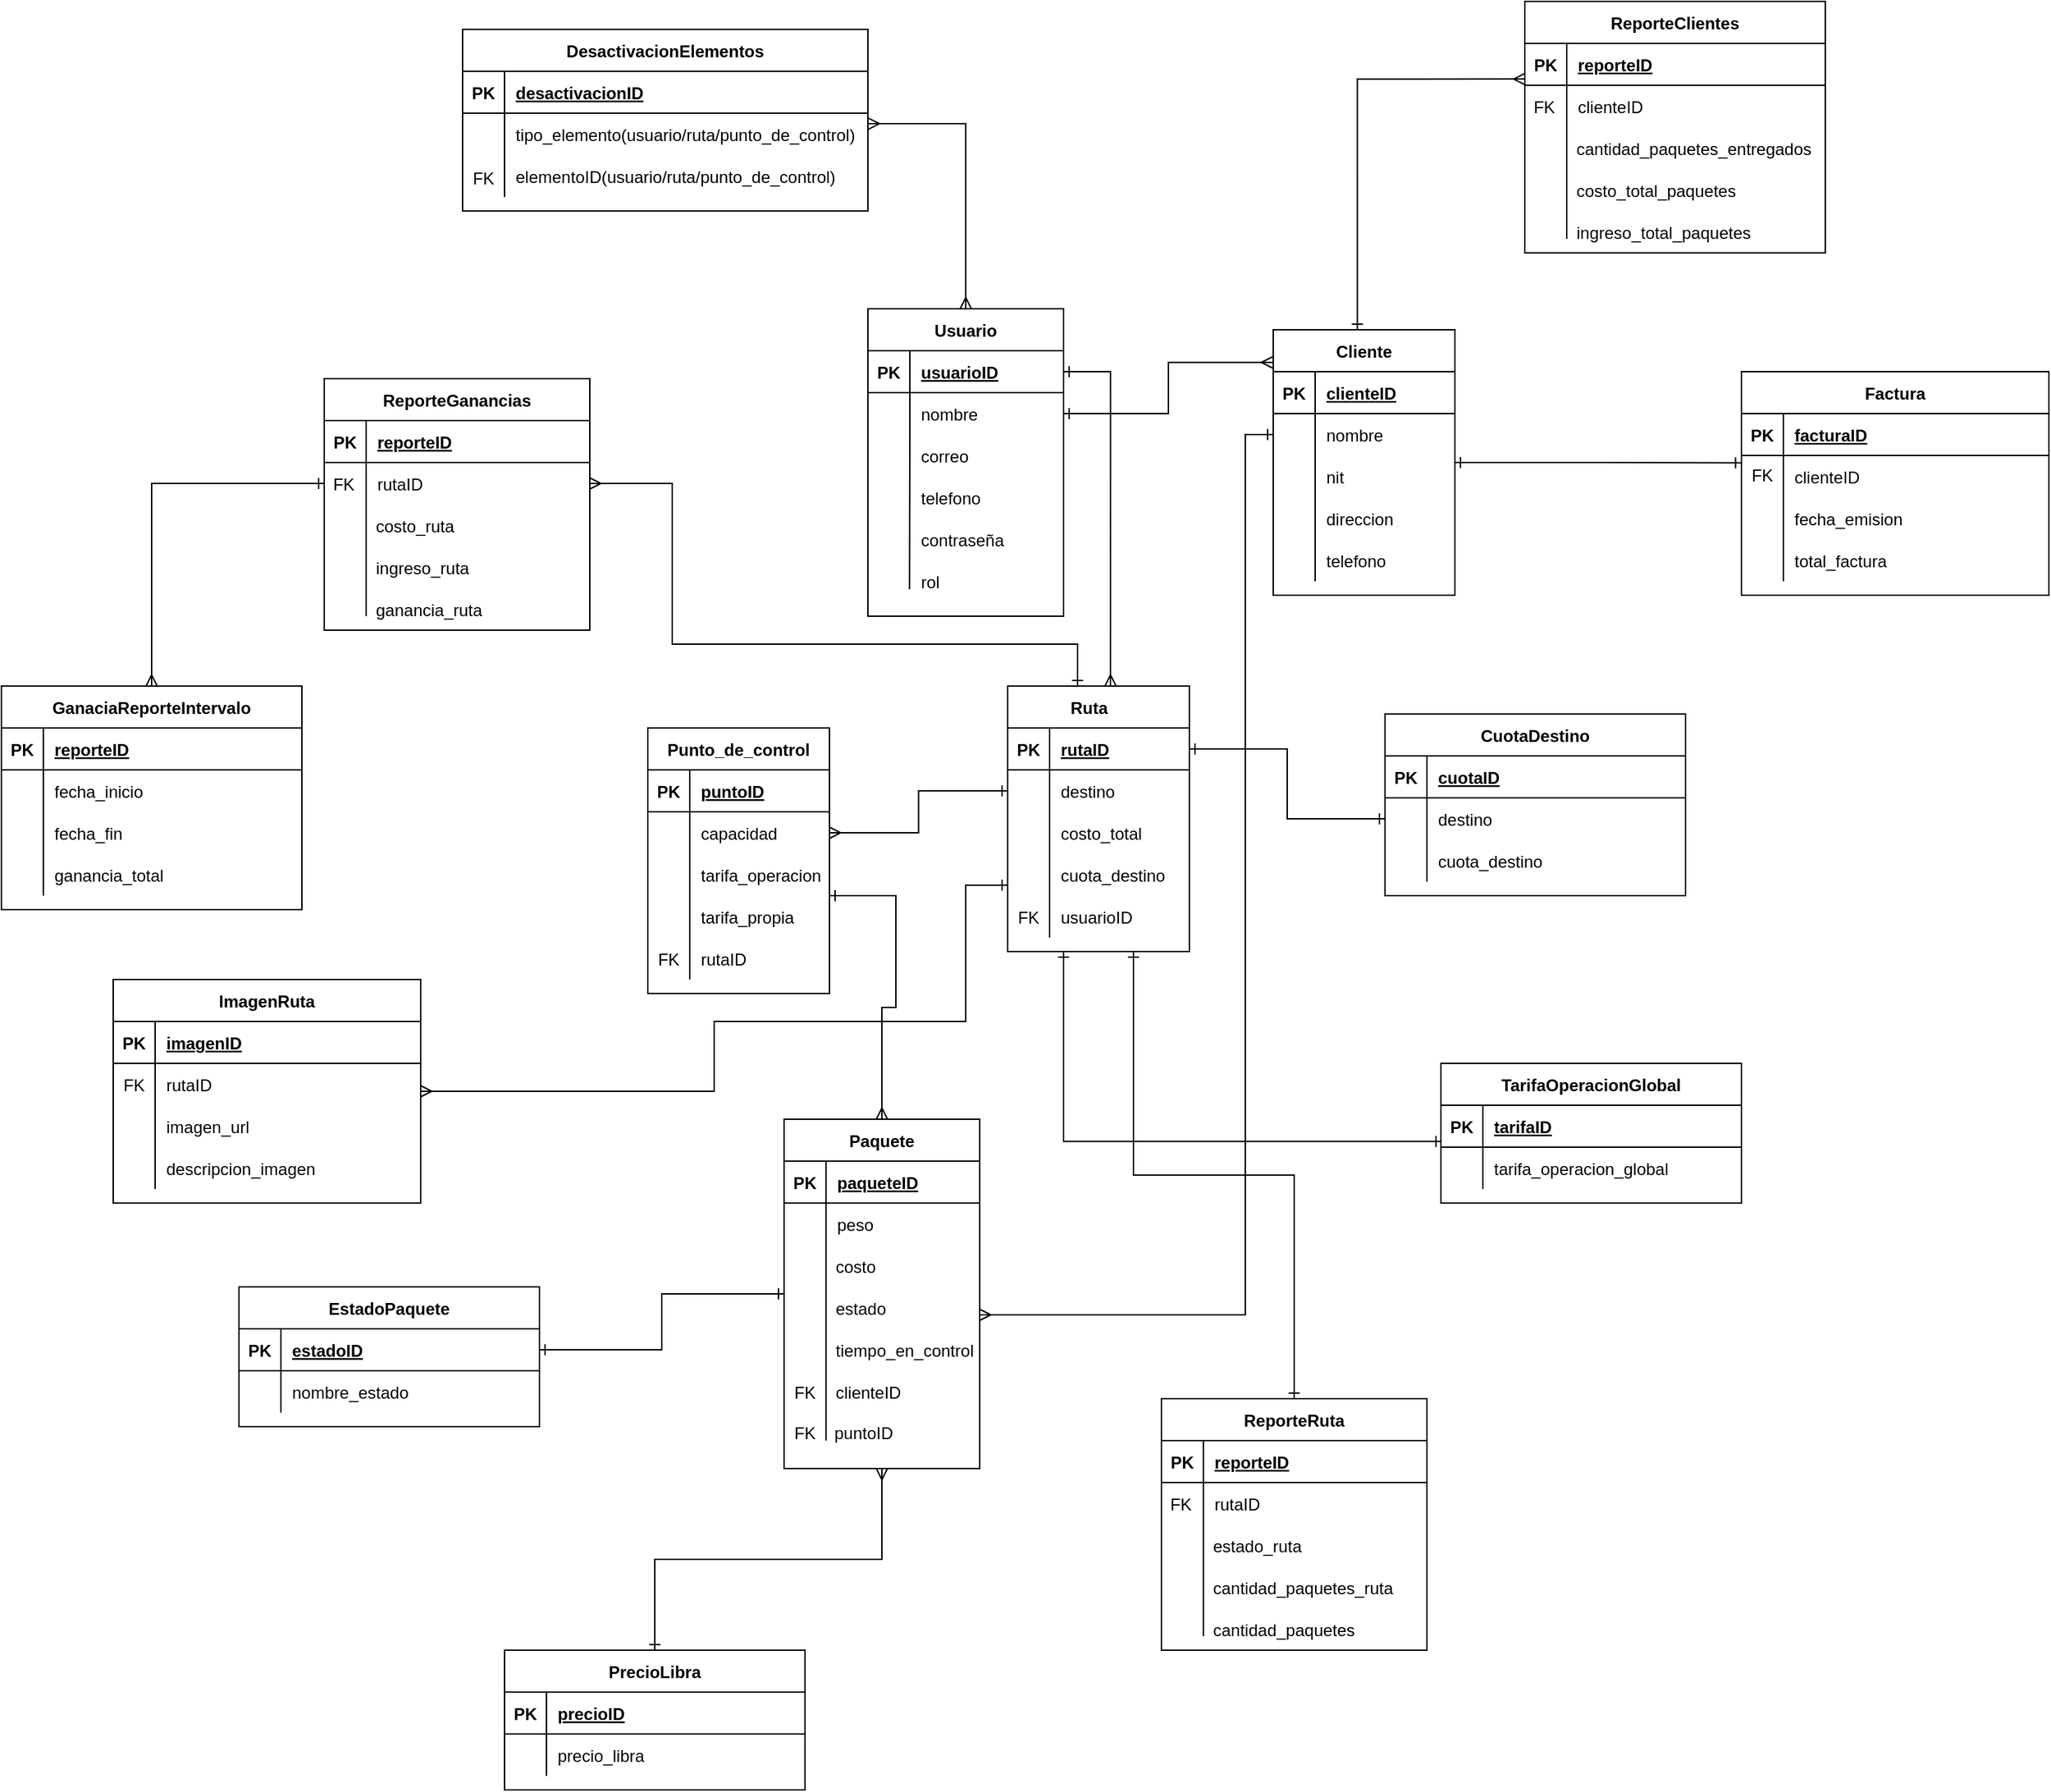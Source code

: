<mxfile version="24.1.0" type="device">
  <diagram id="R2lEEEUBdFMjLlhIrx00" name="Page-1">
    <mxGraphModel dx="4435" dy="3185" grid="1" gridSize="10" guides="1" tooltips="1" connect="1" arrows="1" fold="1" page="1" pageScale="1" pageWidth="850" pageHeight="1100" math="0" shadow="0" extFonts="Permanent Marker^https://fonts.googleapis.com/css?family=Permanent+Marker">
      <root>
        <mxCell id="0" />
        <mxCell id="1" parent="0" />
        <mxCell id="Nd6j2Neas8TOyWglooFA-102" value="TarifaOperacionGlobal" style="shape=table;startSize=30;container=1;collapsible=1;childLayout=tableLayout;fixedRows=1;rowLines=0;fontStyle=1;align=center;resizeLast=1;" vertex="1" parent="1">
          <mxGeometry x="300" y="70" width="215" height="100" as="geometry" />
        </mxCell>
        <mxCell id="Nd6j2Neas8TOyWglooFA-103" value="" style="shape=partialRectangle;collapsible=0;dropTarget=0;pointerEvents=0;fillColor=none;points=[[0,0.5],[1,0.5]];portConstraint=eastwest;top=0;left=0;right=0;bottom=1;" vertex="1" parent="Nd6j2Neas8TOyWglooFA-102">
          <mxGeometry y="30" width="215" height="30" as="geometry" />
        </mxCell>
        <mxCell id="Nd6j2Neas8TOyWglooFA-104" value="PK" style="shape=partialRectangle;overflow=hidden;connectable=0;fillColor=none;top=0;left=0;bottom=0;right=0;fontStyle=1;" vertex="1" parent="Nd6j2Neas8TOyWglooFA-103">
          <mxGeometry width="30" height="30" as="geometry">
            <mxRectangle width="30" height="30" as="alternateBounds" />
          </mxGeometry>
        </mxCell>
        <mxCell id="Nd6j2Neas8TOyWglooFA-105" value="tarifaID" style="shape=partialRectangle;overflow=hidden;connectable=0;fillColor=none;top=0;left=0;bottom=0;right=0;align=left;spacingLeft=6;fontStyle=5;" vertex="1" parent="Nd6j2Neas8TOyWglooFA-103">
          <mxGeometry x="30" width="185" height="30" as="geometry">
            <mxRectangle width="185" height="30" as="alternateBounds" />
          </mxGeometry>
        </mxCell>
        <mxCell id="Nd6j2Neas8TOyWglooFA-106" value="" style="shape=partialRectangle;collapsible=0;dropTarget=0;pointerEvents=0;fillColor=none;points=[[0,0.5],[1,0.5]];portConstraint=eastwest;top=0;left=0;right=0;bottom=0;" vertex="1" parent="Nd6j2Neas8TOyWglooFA-102">
          <mxGeometry y="60" width="215" height="30" as="geometry" />
        </mxCell>
        <mxCell id="Nd6j2Neas8TOyWglooFA-107" value="" style="shape=partialRectangle;overflow=hidden;connectable=0;fillColor=none;top=0;left=0;bottom=0;right=0;" vertex="1" parent="Nd6j2Neas8TOyWglooFA-106">
          <mxGeometry width="30" height="30" as="geometry">
            <mxRectangle width="30" height="30" as="alternateBounds" />
          </mxGeometry>
        </mxCell>
        <mxCell id="Nd6j2Neas8TOyWglooFA-108" value="tarifa_operacion_global" style="shape=partialRectangle;overflow=hidden;connectable=0;fillColor=none;top=0;left=0;bottom=0;right=0;align=left;spacingLeft=6;" vertex="1" parent="Nd6j2Neas8TOyWglooFA-106">
          <mxGeometry x="30" width="185" height="30" as="geometry">
            <mxRectangle width="185" height="30" as="alternateBounds" />
          </mxGeometry>
        </mxCell>
        <mxCell id="Nd6j2Neas8TOyWglooFA-114" value="CuotaDestino" style="shape=table;startSize=30;container=1;collapsible=1;childLayout=tableLayout;fixedRows=1;rowLines=0;fontStyle=1;align=center;resizeLast=1;" vertex="1" parent="1">
          <mxGeometry x="260" y="-180" width="215" height="130" as="geometry" />
        </mxCell>
        <mxCell id="Nd6j2Neas8TOyWglooFA-115" value="" style="shape=partialRectangle;collapsible=0;dropTarget=0;pointerEvents=0;fillColor=none;points=[[0,0.5],[1,0.5]];portConstraint=eastwest;top=0;left=0;right=0;bottom=1;" vertex="1" parent="Nd6j2Neas8TOyWglooFA-114">
          <mxGeometry y="30" width="215" height="30" as="geometry" />
        </mxCell>
        <mxCell id="Nd6j2Neas8TOyWglooFA-116" value="PK" style="shape=partialRectangle;overflow=hidden;connectable=0;fillColor=none;top=0;left=0;bottom=0;right=0;fontStyle=1;" vertex="1" parent="Nd6j2Neas8TOyWglooFA-115">
          <mxGeometry width="30" height="30" as="geometry">
            <mxRectangle width="30" height="30" as="alternateBounds" />
          </mxGeometry>
        </mxCell>
        <mxCell id="Nd6j2Neas8TOyWglooFA-117" value="cuotaID" style="shape=partialRectangle;overflow=hidden;connectable=0;fillColor=none;top=0;left=0;bottom=0;right=0;align=left;spacingLeft=6;fontStyle=5;" vertex="1" parent="Nd6j2Neas8TOyWglooFA-115">
          <mxGeometry x="30" width="185" height="30" as="geometry">
            <mxRectangle width="185" height="30" as="alternateBounds" />
          </mxGeometry>
        </mxCell>
        <mxCell id="Nd6j2Neas8TOyWglooFA-121" value="" style="shape=partialRectangle;collapsible=0;dropTarget=0;pointerEvents=0;fillColor=none;points=[[0,0.5],[1,0.5]];portConstraint=eastwest;top=0;left=0;right=0;bottom=0;" vertex="1" parent="Nd6j2Neas8TOyWglooFA-114">
          <mxGeometry y="60" width="215" height="30" as="geometry" />
        </mxCell>
        <mxCell id="Nd6j2Neas8TOyWglooFA-122" value="" style="shape=partialRectangle;overflow=hidden;connectable=0;fillColor=none;top=0;left=0;bottom=0;right=0;" vertex="1" parent="Nd6j2Neas8TOyWglooFA-121">
          <mxGeometry width="30" height="30" as="geometry">
            <mxRectangle width="30" height="30" as="alternateBounds" />
          </mxGeometry>
        </mxCell>
        <mxCell id="Nd6j2Neas8TOyWglooFA-123" value="destino" style="shape=partialRectangle;overflow=hidden;connectable=0;fillColor=none;top=0;left=0;bottom=0;right=0;align=left;spacingLeft=6;" vertex="1" parent="Nd6j2Neas8TOyWglooFA-121">
          <mxGeometry x="30" width="185" height="30" as="geometry">
            <mxRectangle width="185" height="30" as="alternateBounds" />
          </mxGeometry>
        </mxCell>
        <mxCell id="Nd6j2Neas8TOyWglooFA-118" value="" style="shape=partialRectangle;collapsible=0;dropTarget=0;pointerEvents=0;fillColor=none;points=[[0,0.5],[1,0.5]];portConstraint=eastwest;top=0;left=0;right=0;bottom=0;" vertex="1" parent="Nd6j2Neas8TOyWglooFA-114">
          <mxGeometry y="90" width="215" height="30" as="geometry" />
        </mxCell>
        <mxCell id="Nd6j2Neas8TOyWglooFA-119" value="" style="shape=partialRectangle;overflow=hidden;connectable=0;fillColor=none;top=0;left=0;bottom=0;right=0;" vertex="1" parent="Nd6j2Neas8TOyWglooFA-118">
          <mxGeometry width="30" height="30" as="geometry">
            <mxRectangle width="30" height="30" as="alternateBounds" />
          </mxGeometry>
        </mxCell>
        <mxCell id="Nd6j2Neas8TOyWglooFA-120" value="cuota_destino" style="shape=partialRectangle;overflow=hidden;connectable=0;fillColor=none;top=0;left=0;bottom=0;right=0;align=left;spacingLeft=6;" vertex="1" parent="Nd6j2Neas8TOyWglooFA-118">
          <mxGeometry x="30" width="185" height="30" as="geometry">
            <mxRectangle width="185" height="30" as="alternateBounds" />
          </mxGeometry>
        </mxCell>
        <mxCell id="Nd6j2Neas8TOyWglooFA-127" value="EstadoPaquete" style="shape=table;startSize=30;container=1;collapsible=1;childLayout=tableLayout;fixedRows=1;rowLines=0;fontStyle=1;align=center;resizeLast=1;" vertex="1" parent="1">
          <mxGeometry x="-560" y="230" width="215" height="100" as="geometry" />
        </mxCell>
        <mxCell id="Nd6j2Neas8TOyWglooFA-128" value="" style="shape=partialRectangle;collapsible=0;dropTarget=0;pointerEvents=0;fillColor=none;points=[[0,0.5],[1,0.5]];portConstraint=eastwest;top=0;left=0;right=0;bottom=1;" vertex="1" parent="Nd6j2Neas8TOyWglooFA-127">
          <mxGeometry y="30" width="215" height="30" as="geometry" />
        </mxCell>
        <mxCell id="Nd6j2Neas8TOyWglooFA-129" value="PK" style="shape=partialRectangle;overflow=hidden;connectable=0;fillColor=none;top=0;left=0;bottom=0;right=0;fontStyle=1;" vertex="1" parent="Nd6j2Neas8TOyWglooFA-128">
          <mxGeometry width="30" height="30" as="geometry">
            <mxRectangle width="30" height="30" as="alternateBounds" />
          </mxGeometry>
        </mxCell>
        <mxCell id="Nd6j2Neas8TOyWglooFA-130" value="estadoID" style="shape=partialRectangle;overflow=hidden;connectable=0;fillColor=none;top=0;left=0;bottom=0;right=0;align=left;spacingLeft=6;fontStyle=5;" vertex="1" parent="Nd6j2Neas8TOyWglooFA-128">
          <mxGeometry x="30" width="185" height="30" as="geometry">
            <mxRectangle width="185" height="30" as="alternateBounds" />
          </mxGeometry>
        </mxCell>
        <mxCell id="Nd6j2Neas8TOyWglooFA-131" value="" style="shape=partialRectangle;collapsible=0;dropTarget=0;pointerEvents=0;fillColor=none;points=[[0,0.5],[1,0.5]];portConstraint=eastwest;top=0;left=0;right=0;bottom=0;" vertex="1" parent="Nd6j2Neas8TOyWglooFA-127">
          <mxGeometry y="60" width="215" height="30" as="geometry" />
        </mxCell>
        <mxCell id="Nd6j2Neas8TOyWglooFA-132" value="" style="shape=partialRectangle;overflow=hidden;connectable=0;fillColor=none;top=0;left=0;bottom=0;right=0;" vertex="1" parent="Nd6j2Neas8TOyWglooFA-131">
          <mxGeometry width="30" height="30" as="geometry">
            <mxRectangle width="30" height="30" as="alternateBounds" />
          </mxGeometry>
        </mxCell>
        <mxCell id="Nd6j2Neas8TOyWglooFA-133" value="nombre_estado" style="shape=partialRectangle;overflow=hidden;connectable=0;fillColor=none;top=0;left=0;bottom=0;right=0;align=left;spacingLeft=6;" vertex="1" parent="Nd6j2Neas8TOyWglooFA-131">
          <mxGeometry x="30" width="185" height="30" as="geometry">
            <mxRectangle width="185" height="30" as="alternateBounds" />
          </mxGeometry>
        </mxCell>
        <mxCell id="Nd6j2Neas8TOyWglooFA-259" style="edgeStyle=orthogonalEdgeStyle;rounded=0;orthogonalLoop=1;jettySize=auto;html=1;entryX=0;entryY=0.5;entryDx=0;entryDy=0;endArrow=ERone;endFill=0;startArrow=ERmany;startFill=0;" edge="1" parent="1" source="Nd6j2Neas8TOyWglooFA-137" target="Nd6j2Neas8TOyWglooFA-82">
          <mxGeometry relative="1" as="geometry" />
        </mxCell>
        <mxCell id="Nd6j2Neas8TOyWglooFA-137" value="GanaciaReporteIntervalo" style="shape=table;startSize=30;container=1;collapsible=1;childLayout=tableLayout;fixedRows=1;rowLines=0;fontStyle=1;align=center;resizeLast=1;" vertex="1" parent="1">
          <mxGeometry x="-730" y="-200" width="215" height="160" as="geometry">
            <mxRectangle x="610" y="1040" width="170" height="30" as="alternateBounds" />
          </mxGeometry>
        </mxCell>
        <mxCell id="Nd6j2Neas8TOyWglooFA-138" value="" style="shape=partialRectangle;collapsible=0;dropTarget=0;pointerEvents=0;fillColor=none;points=[[0,0.5],[1,0.5]];portConstraint=eastwest;top=0;left=0;right=0;bottom=1;" vertex="1" parent="Nd6j2Neas8TOyWglooFA-137">
          <mxGeometry y="30" width="215" height="30" as="geometry" />
        </mxCell>
        <mxCell id="Nd6j2Neas8TOyWglooFA-139" value="PK" style="shape=partialRectangle;overflow=hidden;connectable=0;fillColor=none;top=0;left=0;bottom=0;right=0;fontStyle=1;" vertex="1" parent="Nd6j2Neas8TOyWglooFA-138">
          <mxGeometry width="30" height="30" as="geometry">
            <mxRectangle width="30" height="30" as="alternateBounds" />
          </mxGeometry>
        </mxCell>
        <mxCell id="Nd6j2Neas8TOyWglooFA-140" value="reporteID" style="shape=partialRectangle;overflow=hidden;connectable=0;fillColor=none;top=0;left=0;bottom=0;right=0;align=left;spacingLeft=6;fontStyle=5;" vertex="1" parent="Nd6j2Neas8TOyWglooFA-138">
          <mxGeometry x="30" width="185" height="30" as="geometry">
            <mxRectangle width="185" height="30" as="alternateBounds" />
          </mxGeometry>
        </mxCell>
        <mxCell id="Nd6j2Neas8TOyWglooFA-141" value="" style="shape=partialRectangle;collapsible=0;dropTarget=0;pointerEvents=0;fillColor=none;points=[[0,0.5],[1,0.5]];portConstraint=eastwest;top=0;left=0;right=0;bottom=0;" vertex="1" parent="Nd6j2Neas8TOyWglooFA-137">
          <mxGeometry y="60" width="215" height="30" as="geometry" />
        </mxCell>
        <mxCell id="Nd6j2Neas8TOyWglooFA-142" value="" style="shape=partialRectangle;overflow=hidden;connectable=0;fillColor=none;top=0;left=0;bottom=0;right=0;" vertex="1" parent="Nd6j2Neas8TOyWglooFA-141">
          <mxGeometry width="30" height="30" as="geometry">
            <mxRectangle width="30" height="30" as="alternateBounds" />
          </mxGeometry>
        </mxCell>
        <mxCell id="Nd6j2Neas8TOyWglooFA-143" value="fecha_inicio" style="shape=partialRectangle;overflow=hidden;connectable=0;fillColor=none;top=0;left=0;bottom=0;right=0;align=left;spacingLeft=6;" vertex="1" parent="Nd6j2Neas8TOyWglooFA-141">
          <mxGeometry x="30" width="185" height="30" as="geometry">
            <mxRectangle width="185" height="30" as="alternateBounds" />
          </mxGeometry>
        </mxCell>
        <mxCell id="Nd6j2Neas8TOyWglooFA-155" value="" style="shape=partialRectangle;collapsible=0;dropTarget=0;pointerEvents=0;fillColor=none;points=[[0,0.5],[1,0.5]];portConstraint=eastwest;top=0;left=0;right=0;bottom=0;" vertex="1" parent="Nd6j2Neas8TOyWglooFA-137">
          <mxGeometry y="90" width="215" height="30" as="geometry" />
        </mxCell>
        <mxCell id="Nd6j2Neas8TOyWglooFA-156" value="" style="shape=partialRectangle;overflow=hidden;connectable=0;fillColor=none;top=0;left=0;bottom=0;right=0;" vertex="1" parent="Nd6j2Neas8TOyWglooFA-155">
          <mxGeometry width="30" height="30" as="geometry">
            <mxRectangle width="30" height="30" as="alternateBounds" />
          </mxGeometry>
        </mxCell>
        <mxCell id="Nd6j2Neas8TOyWglooFA-157" value="fecha_fin" style="shape=partialRectangle;overflow=hidden;connectable=0;fillColor=none;top=0;left=0;bottom=0;right=0;align=left;spacingLeft=6;" vertex="1" parent="Nd6j2Neas8TOyWglooFA-155">
          <mxGeometry x="30" width="185" height="30" as="geometry">
            <mxRectangle width="185" height="30" as="alternateBounds" />
          </mxGeometry>
        </mxCell>
        <mxCell id="Nd6j2Neas8TOyWglooFA-158" value="" style="shape=partialRectangle;collapsible=0;dropTarget=0;pointerEvents=0;fillColor=none;points=[[0,0.5],[1,0.5]];portConstraint=eastwest;top=0;left=0;right=0;bottom=0;" vertex="1" parent="Nd6j2Neas8TOyWglooFA-137">
          <mxGeometry y="120" width="215" height="30" as="geometry" />
        </mxCell>
        <mxCell id="Nd6j2Neas8TOyWglooFA-159" value="" style="shape=partialRectangle;overflow=hidden;connectable=0;fillColor=none;top=0;left=0;bottom=0;right=0;" vertex="1" parent="Nd6j2Neas8TOyWglooFA-158">
          <mxGeometry width="30" height="30" as="geometry">
            <mxRectangle width="30" height="30" as="alternateBounds" />
          </mxGeometry>
        </mxCell>
        <mxCell id="Nd6j2Neas8TOyWglooFA-160" value="ganancia_total" style="shape=partialRectangle;overflow=hidden;connectable=0;fillColor=none;top=0;left=0;bottom=0;right=0;align=left;spacingLeft=6;" vertex="1" parent="Nd6j2Neas8TOyWglooFA-158">
          <mxGeometry x="30" width="185" height="30" as="geometry">
            <mxRectangle width="185" height="30" as="alternateBounds" />
          </mxGeometry>
        </mxCell>
        <mxCell id="Nd6j2Neas8TOyWglooFA-256" style="edgeStyle=orthogonalEdgeStyle;rounded=0;orthogonalLoop=1;jettySize=auto;html=1;entryX=0.5;entryY=1;entryDx=0;entryDy=0;startArrow=ERone;startFill=0;endArrow=ERmany;endFill=0;" edge="1" parent="1" source="Nd6j2Neas8TOyWglooFA-161" target="Nd6j2Neas8TOyWglooFA-47">
          <mxGeometry relative="1" as="geometry" />
        </mxCell>
        <mxCell id="Nd6j2Neas8TOyWglooFA-161" value="PrecioLibra" style="shape=table;startSize=30;container=1;collapsible=1;childLayout=tableLayout;fixedRows=1;rowLines=0;fontStyle=1;align=center;resizeLast=1;" vertex="1" parent="1">
          <mxGeometry x="-370" y="490" width="215" height="100" as="geometry" />
        </mxCell>
        <mxCell id="Nd6j2Neas8TOyWglooFA-162" value="" style="shape=partialRectangle;collapsible=0;dropTarget=0;pointerEvents=0;fillColor=none;points=[[0,0.5],[1,0.5]];portConstraint=eastwest;top=0;left=0;right=0;bottom=1;" vertex="1" parent="Nd6j2Neas8TOyWglooFA-161">
          <mxGeometry y="30" width="215" height="30" as="geometry" />
        </mxCell>
        <mxCell id="Nd6j2Neas8TOyWglooFA-163" value="PK" style="shape=partialRectangle;overflow=hidden;connectable=0;fillColor=none;top=0;left=0;bottom=0;right=0;fontStyle=1;" vertex="1" parent="Nd6j2Neas8TOyWglooFA-162">
          <mxGeometry width="30" height="30" as="geometry">
            <mxRectangle width="30" height="30" as="alternateBounds" />
          </mxGeometry>
        </mxCell>
        <mxCell id="Nd6j2Neas8TOyWglooFA-164" value="precioID" style="shape=partialRectangle;overflow=hidden;connectable=0;fillColor=none;top=0;left=0;bottom=0;right=0;align=left;spacingLeft=6;fontStyle=5;" vertex="1" parent="Nd6j2Neas8TOyWglooFA-162">
          <mxGeometry x="30" width="185" height="30" as="geometry">
            <mxRectangle width="185" height="30" as="alternateBounds" />
          </mxGeometry>
        </mxCell>
        <mxCell id="Nd6j2Neas8TOyWglooFA-165" value="" style="shape=partialRectangle;collapsible=0;dropTarget=0;pointerEvents=0;fillColor=none;points=[[0,0.5],[1,0.5]];portConstraint=eastwest;top=0;left=0;right=0;bottom=0;" vertex="1" parent="Nd6j2Neas8TOyWglooFA-161">
          <mxGeometry y="60" width="215" height="30" as="geometry" />
        </mxCell>
        <mxCell id="Nd6j2Neas8TOyWglooFA-166" value="" style="shape=partialRectangle;overflow=hidden;connectable=0;fillColor=none;top=0;left=0;bottom=0;right=0;" vertex="1" parent="Nd6j2Neas8TOyWglooFA-165">
          <mxGeometry width="30" height="30" as="geometry">
            <mxRectangle width="30" height="30" as="alternateBounds" />
          </mxGeometry>
        </mxCell>
        <mxCell id="Nd6j2Neas8TOyWglooFA-167" value="precio_libra" style="shape=partialRectangle;overflow=hidden;connectable=0;fillColor=none;top=0;left=0;bottom=0;right=0;align=left;spacingLeft=6;" vertex="1" parent="Nd6j2Neas8TOyWglooFA-165">
          <mxGeometry x="30" width="185" height="30" as="geometry">
            <mxRectangle width="185" height="30" as="alternateBounds" />
          </mxGeometry>
        </mxCell>
        <mxCell id="Nd6j2Neas8TOyWglooFA-228" value="" style="group" vertex="1" connectable="0" parent="1">
          <mxGeometry x="-267.5" y="-170" width="130" height="190" as="geometry" />
        </mxCell>
        <mxCell id="Nd6j2Neas8TOyWglooFA-33" value="FK" style="shape=partialRectangle;overflow=hidden;connectable=0;fillColor=none;top=0;left=0;bottom=0;right=0;" vertex="1" parent="Nd6j2Neas8TOyWglooFA-228">
          <mxGeometry y="150" width="30" height="30" as="geometry" />
        </mxCell>
        <mxCell id="Nd6j2Neas8TOyWglooFA-34" value="Punto_de_control" style="shape=table;startSize=30;container=1;collapsible=1;childLayout=tableLayout;fixedRows=1;rowLines=0;fontStyle=1;align=center;resizeLast=1;" vertex="1" parent="Nd6j2Neas8TOyWglooFA-228">
          <mxGeometry width="130" height="190" as="geometry" />
        </mxCell>
        <mxCell id="Nd6j2Neas8TOyWglooFA-35" value="" style="shape=partialRectangle;collapsible=0;dropTarget=0;pointerEvents=0;fillColor=none;points=[[0,0.5],[1,0.5]];portConstraint=eastwest;top=0;left=0;right=0;bottom=1;" vertex="1" parent="Nd6j2Neas8TOyWglooFA-34">
          <mxGeometry y="30" width="130" height="30" as="geometry" />
        </mxCell>
        <mxCell id="Nd6j2Neas8TOyWglooFA-36" value="PK" style="shape=partialRectangle;overflow=hidden;connectable=0;fillColor=none;top=0;left=0;bottom=0;right=0;fontStyle=1;" vertex="1" parent="Nd6j2Neas8TOyWglooFA-35">
          <mxGeometry width="30" height="30" as="geometry">
            <mxRectangle width="30" height="30" as="alternateBounds" />
          </mxGeometry>
        </mxCell>
        <mxCell id="Nd6j2Neas8TOyWglooFA-37" value="puntoID" style="shape=partialRectangle;overflow=hidden;connectable=0;fillColor=none;top=0;left=0;bottom=0;right=0;align=left;spacingLeft=6;fontStyle=5;" vertex="1" parent="Nd6j2Neas8TOyWglooFA-35">
          <mxGeometry x="30" width="100" height="30" as="geometry">
            <mxRectangle width="100" height="30" as="alternateBounds" />
          </mxGeometry>
        </mxCell>
        <mxCell id="Nd6j2Neas8TOyWglooFA-38" value="" style="shape=partialRectangle;collapsible=0;dropTarget=0;pointerEvents=0;fillColor=none;points=[[0,0.5],[1,0.5]];portConstraint=eastwest;top=0;left=0;right=0;bottom=0;" vertex="1" parent="Nd6j2Neas8TOyWglooFA-34">
          <mxGeometry y="60" width="130" height="30" as="geometry" />
        </mxCell>
        <mxCell id="Nd6j2Neas8TOyWglooFA-39" value="" style="shape=partialRectangle;overflow=hidden;connectable=0;fillColor=none;top=0;left=0;bottom=0;right=0;" vertex="1" parent="Nd6j2Neas8TOyWglooFA-38">
          <mxGeometry width="30" height="30" as="geometry">
            <mxRectangle width="30" height="30" as="alternateBounds" />
          </mxGeometry>
        </mxCell>
        <mxCell id="Nd6j2Neas8TOyWglooFA-40" value="capacidad" style="shape=partialRectangle;overflow=hidden;connectable=0;fillColor=none;top=0;left=0;bottom=0;right=0;align=left;spacingLeft=6;" vertex="1" parent="Nd6j2Neas8TOyWglooFA-38">
          <mxGeometry x="30" width="100" height="30" as="geometry">
            <mxRectangle width="100" height="30" as="alternateBounds" />
          </mxGeometry>
        </mxCell>
        <mxCell id="Nd6j2Neas8TOyWglooFA-41" value="" style="group" vertex="1" connectable="0" parent="Nd6j2Neas8TOyWglooFA-228">
          <mxGeometry x="30" y="90" width="100" height="90" as="geometry" />
        </mxCell>
        <mxCell id="Nd6j2Neas8TOyWglooFA-42" value="tarifa_operacion" style="shape=partialRectangle;overflow=hidden;connectable=0;fillColor=none;top=0;left=0;bottom=0;right=0;align=left;spacingLeft=6;" vertex="1" parent="Nd6j2Neas8TOyWglooFA-41">
          <mxGeometry width="100" height="30" as="geometry">
            <mxRectangle width="220" height="30" as="alternateBounds" />
          </mxGeometry>
        </mxCell>
        <mxCell id="Nd6j2Neas8TOyWglooFA-43" value="tarifa_propia" style="shape=partialRectangle;overflow=hidden;connectable=0;fillColor=none;top=0;left=0;bottom=0;right=0;align=left;spacingLeft=6;" vertex="1" parent="Nd6j2Neas8TOyWglooFA-41">
          <mxGeometry y="30" width="100" height="30" as="geometry">
            <mxRectangle width="220" height="30" as="alternateBounds" />
          </mxGeometry>
        </mxCell>
        <mxCell id="Nd6j2Neas8TOyWglooFA-44" value="rutaID" style="shape=partialRectangle;overflow=hidden;connectable=0;fillColor=none;top=0;left=0;bottom=0;right=0;align=left;spacingLeft=6;" vertex="1" parent="Nd6j2Neas8TOyWglooFA-41">
          <mxGeometry y="60" width="100" height="30" as="geometry">
            <mxRectangle width="220" height="30" as="alternateBounds" />
          </mxGeometry>
        </mxCell>
        <mxCell id="Nd6j2Neas8TOyWglooFA-45" value="" style="endArrow=none;html=1;rounded=0;entryX=0.121;entryY=0.973;entryDx=0;entryDy=0;entryPerimeter=0;" edge="1" parent="Nd6j2Neas8TOyWglooFA-41">
          <mxGeometry width="50" height="50" relative="1" as="geometry">
            <mxPoint y="90" as="sourcePoint" />
            <mxPoint as="targetPoint" />
          </mxGeometry>
        </mxCell>
        <mxCell id="Nd6j2Neas8TOyWglooFA-229" value="" style="group" vertex="1" connectable="0" parent="1">
          <mxGeometry x="-170" y="110" width="140" height="250" as="geometry" />
        </mxCell>
        <mxCell id="Nd6j2Neas8TOyWglooFA-46" value="FK" style="shape=partialRectangle;overflow=hidden;connectable=0;fillColor=none;top=0;left=0;bottom=0;right=0;" vertex="1" parent="Nd6j2Neas8TOyWglooFA-229">
          <mxGeometry y="180" width="30" height="30" as="geometry" />
        </mxCell>
        <mxCell id="Nd6j2Neas8TOyWglooFA-47" value="Paquete" style="shape=table;startSize=30;container=1;collapsible=1;childLayout=tableLayout;fixedRows=1;rowLines=0;fontStyle=1;align=center;resizeLast=1;" vertex="1" parent="Nd6j2Neas8TOyWglooFA-229">
          <mxGeometry width="140" height="250" as="geometry" />
        </mxCell>
        <mxCell id="Nd6j2Neas8TOyWglooFA-48" value="" style="shape=partialRectangle;collapsible=0;dropTarget=0;pointerEvents=0;fillColor=none;points=[[0,0.5],[1,0.5]];portConstraint=eastwest;top=0;left=0;right=0;bottom=1;" vertex="1" parent="Nd6j2Neas8TOyWglooFA-47">
          <mxGeometry y="30" width="140" height="30" as="geometry" />
        </mxCell>
        <mxCell id="Nd6j2Neas8TOyWglooFA-49" value="PK" style="shape=partialRectangle;overflow=hidden;connectable=0;fillColor=none;top=0;left=0;bottom=0;right=0;fontStyle=1;" vertex="1" parent="Nd6j2Neas8TOyWglooFA-48">
          <mxGeometry width="30" height="30" as="geometry">
            <mxRectangle width="30" height="30" as="alternateBounds" />
          </mxGeometry>
        </mxCell>
        <mxCell id="Nd6j2Neas8TOyWglooFA-50" value="paqueteID" style="shape=partialRectangle;overflow=hidden;connectable=0;fillColor=none;top=0;left=0;bottom=0;right=0;align=left;spacingLeft=6;fontStyle=5;" vertex="1" parent="Nd6j2Neas8TOyWglooFA-48">
          <mxGeometry x="30" width="110" height="30" as="geometry">
            <mxRectangle width="110" height="30" as="alternateBounds" />
          </mxGeometry>
        </mxCell>
        <mxCell id="Nd6j2Neas8TOyWglooFA-51" value="" style="shape=partialRectangle;collapsible=0;dropTarget=0;pointerEvents=0;fillColor=none;points=[[0,0.5],[1,0.5]];portConstraint=eastwest;top=0;left=0;right=0;bottom=0;" vertex="1" parent="Nd6j2Neas8TOyWglooFA-47">
          <mxGeometry y="60" width="140" height="30" as="geometry" />
        </mxCell>
        <mxCell id="Nd6j2Neas8TOyWglooFA-52" value="" style="shape=partialRectangle;overflow=hidden;connectable=0;fillColor=none;top=0;left=0;bottom=0;right=0;" vertex="1" parent="Nd6j2Neas8TOyWglooFA-51">
          <mxGeometry width="30" height="30" as="geometry">
            <mxRectangle width="30" height="30" as="alternateBounds" />
          </mxGeometry>
        </mxCell>
        <mxCell id="Nd6j2Neas8TOyWglooFA-53" value="peso" style="shape=partialRectangle;overflow=hidden;connectable=0;fillColor=none;top=0;left=0;bottom=0;right=0;align=left;spacingLeft=6;" vertex="1" parent="Nd6j2Neas8TOyWglooFA-51">
          <mxGeometry x="30" width="110" height="30" as="geometry">
            <mxRectangle width="110" height="30" as="alternateBounds" />
          </mxGeometry>
        </mxCell>
        <mxCell id="Nd6j2Neas8TOyWglooFA-55" value="costo" style="shape=partialRectangle;overflow=hidden;connectable=0;fillColor=none;top=0;left=0;bottom=0;right=0;align=left;spacingLeft=6;" vertex="1" parent="Nd6j2Neas8TOyWglooFA-229">
          <mxGeometry x="29" y="90" width="110.0" height="30" as="geometry">
            <mxRectangle width="220" height="30" as="alternateBounds" />
          </mxGeometry>
        </mxCell>
        <mxCell id="Nd6j2Neas8TOyWglooFA-56" value="estado" style="shape=partialRectangle;overflow=hidden;connectable=0;fillColor=none;top=0;left=0;bottom=0;right=0;align=left;spacingLeft=6;" vertex="1" parent="Nd6j2Neas8TOyWglooFA-229">
          <mxGeometry x="29" y="120" width="110.0" height="30" as="geometry">
            <mxRectangle width="220" height="30" as="alternateBounds" />
          </mxGeometry>
        </mxCell>
        <mxCell id="Nd6j2Neas8TOyWglooFA-57" value="tiempo_en_control" style="shape=partialRectangle;overflow=hidden;connectable=0;fillColor=none;top=0;left=0;bottom=0;right=0;align=left;spacingLeft=6;" vertex="1" parent="Nd6j2Neas8TOyWglooFA-229">
          <mxGeometry x="29" y="150" width="110.0" height="30" as="geometry">
            <mxRectangle width="220" height="30" as="alternateBounds" />
          </mxGeometry>
        </mxCell>
        <mxCell id="Nd6j2Neas8TOyWglooFA-58" value="" style="endArrow=none;html=1;rounded=0;entryX=0.121;entryY=0.973;entryDx=0;entryDy=0;entryPerimeter=0;" edge="1" parent="Nd6j2Neas8TOyWglooFA-229">
          <mxGeometry width="50" height="50" relative="1" as="geometry">
            <mxPoint x="30" y="230" as="sourcePoint" />
            <mxPoint x="30" y="90" as="targetPoint" />
          </mxGeometry>
        </mxCell>
        <mxCell id="Nd6j2Neas8TOyWglooFA-59" value="clienteID" style="shape=partialRectangle;overflow=hidden;connectable=0;fillColor=none;top=0;left=0;bottom=0;right=0;align=left;spacingLeft=6;" vertex="1" parent="Nd6j2Neas8TOyWglooFA-229">
          <mxGeometry x="29" y="180" width="110.0" height="30" as="geometry">
            <mxRectangle width="220" height="30" as="alternateBounds" />
          </mxGeometry>
        </mxCell>
        <mxCell id="Nd6j2Neas8TOyWglooFA-60" value="puntoID" style="shape=partialRectangle;overflow=hidden;connectable=0;fillColor=none;top=0;left=0;bottom=0;right=0;align=left;spacingLeft=6;" vertex="1" parent="Nd6j2Neas8TOyWglooFA-229">
          <mxGeometry x="28" y="209" width="110.0" height="30" as="geometry">
            <mxRectangle width="220" height="30" as="alternateBounds" />
          </mxGeometry>
        </mxCell>
        <mxCell id="Nd6j2Neas8TOyWglooFA-61" value="FK" style="shape=partialRectangle;overflow=hidden;connectable=0;fillColor=none;top=0;left=0;bottom=0;right=0;" vertex="1" parent="Nd6j2Neas8TOyWglooFA-229">
          <mxGeometry y="209" width="30" height="30" as="geometry" />
        </mxCell>
        <mxCell id="Nd6j2Neas8TOyWglooFA-230" value="" style="group" vertex="1" connectable="0" parent="1">
          <mxGeometry x="99" y="310" width="191" height="180" as="geometry" />
        </mxCell>
        <mxCell id="Nd6j2Neas8TOyWglooFA-62" value="FK" style="shape=partialRectangle;overflow=hidden;connectable=0;fillColor=none;top=0;left=0;bottom=0;right=0;" vertex="1" parent="Nd6j2Neas8TOyWglooFA-230">
          <mxGeometry y="60" width="30" height="30" as="geometry" />
        </mxCell>
        <mxCell id="Nd6j2Neas8TOyWglooFA-63" value="ReporteRuta" style="shape=table;startSize=30;container=1;collapsible=1;childLayout=tableLayout;fixedRows=1;rowLines=0;fontStyle=1;align=center;resizeLast=1;" vertex="1" parent="Nd6j2Neas8TOyWglooFA-230">
          <mxGeometry x="1" width="190" height="180" as="geometry" />
        </mxCell>
        <mxCell id="Nd6j2Neas8TOyWglooFA-64" value="" style="shape=partialRectangle;collapsible=0;dropTarget=0;pointerEvents=0;fillColor=none;points=[[0,0.5],[1,0.5]];portConstraint=eastwest;top=0;left=0;right=0;bottom=1;" vertex="1" parent="Nd6j2Neas8TOyWglooFA-63">
          <mxGeometry y="30" width="190" height="30" as="geometry" />
        </mxCell>
        <mxCell id="Nd6j2Neas8TOyWglooFA-65" value="PK" style="shape=partialRectangle;overflow=hidden;connectable=0;fillColor=none;top=0;left=0;bottom=0;right=0;fontStyle=1;" vertex="1" parent="Nd6j2Neas8TOyWglooFA-64">
          <mxGeometry width="30" height="30" as="geometry">
            <mxRectangle width="30" height="30" as="alternateBounds" />
          </mxGeometry>
        </mxCell>
        <mxCell id="Nd6j2Neas8TOyWglooFA-66" value="reporteID" style="shape=partialRectangle;overflow=hidden;connectable=0;fillColor=none;top=0;left=0;bottom=0;right=0;align=left;spacingLeft=6;fontStyle=5;" vertex="1" parent="Nd6j2Neas8TOyWglooFA-64">
          <mxGeometry x="30" width="160" height="30" as="geometry">
            <mxRectangle width="160" height="30" as="alternateBounds" />
          </mxGeometry>
        </mxCell>
        <mxCell id="Nd6j2Neas8TOyWglooFA-67" value="" style="shape=partialRectangle;collapsible=0;dropTarget=0;pointerEvents=0;fillColor=none;points=[[0,0.5],[1,0.5]];portConstraint=eastwest;top=0;left=0;right=0;bottom=0;" vertex="1" parent="Nd6j2Neas8TOyWglooFA-63">
          <mxGeometry y="60" width="190" height="30" as="geometry" />
        </mxCell>
        <mxCell id="Nd6j2Neas8TOyWglooFA-68" value="" style="shape=partialRectangle;overflow=hidden;connectable=0;fillColor=none;top=0;left=0;bottom=0;right=0;" vertex="1" parent="Nd6j2Neas8TOyWglooFA-67">
          <mxGeometry width="30" height="30" as="geometry">
            <mxRectangle width="30" height="30" as="alternateBounds" />
          </mxGeometry>
        </mxCell>
        <mxCell id="Nd6j2Neas8TOyWglooFA-69" value="rutaID" style="shape=partialRectangle;overflow=hidden;connectable=0;fillColor=none;top=0;left=0;bottom=0;right=0;align=left;spacingLeft=6;" vertex="1" parent="Nd6j2Neas8TOyWglooFA-67">
          <mxGeometry x="30" width="160" height="30" as="geometry">
            <mxRectangle width="160" height="30" as="alternateBounds" />
          </mxGeometry>
        </mxCell>
        <mxCell id="Nd6j2Neas8TOyWglooFA-70" value="estado_ruta" style="shape=partialRectangle;overflow=hidden;connectable=0;fillColor=none;top=0;left=0;bottom=0;right=0;align=left;spacingLeft=6;" vertex="1" parent="Nd6j2Neas8TOyWglooFA-230">
          <mxGeometry x="30" y="90" width="110.0" height="30" as="geometry">
            <mxRectangle width="220" height="30" as="alternateBounds" />
          </mxGeometry>
        </mxCell>
        <mxCell id="Nd6j2Neas8TOyWglooFA-71" value="cantidad_paquetes_ruta" style="shape=partialRectangle;overflow=hidden;connectable=0;fillColor=none;top=0;left=0;bottom=0;right=0;align=left;spacingLeft=6;" vertex="1" parent="Nd6j2Neas8TOyWglooFA-230">
          <mxGeometry x="30" y="120" width="161" height="30" as="geometry">
            <mxRectangle width="220" height="30" as="alternateBounds" />
          </mxGeometry>
        </mxCell>
        <mxCell id="Nd6j2Neas8TOyWglooFA-72" value="cantidad_paquetes_salidos" style="shape=partialRectangle;overflow=hidden;connectable=0;fillColor=none;top=0;left=0;bottom=0;right=0;align=left;spacingLeft=6;" vertex="1" parent="Nd6j2Neas8TOyWglooFA-230">
          <mxGeometry x="30" y="150" width="110.0" height="30" as="geometry">
            <mxRectangle width="220" height="30" as="alternateBounds" />
          </mxGeometry>
        </mxCell>
        <mxCell id="Nd6j2Neas8TOyWglooFA-73" value="" style="endArrow=none;html=1;rounded=0;entryX=0.121;entryY=0.973;entryDx=0;entryDy=0;entryPerimeter=0;" edge="1" parent="Nd6j2Neas8TOyWglooFA-230">
          <mxGeometry width="50" height="50" relative="1" as="geometry">
            <mxPoint x="31" y="170" as="sourcePoint" />
            <mxPoint x="31" y="90" as="targetPoint" />
          </mxGeometry>
        </mxCell>
        <mxCell id="Nd6j2Neas8TOyWglooFA-231" value="" style="group" vertex="1" connectable="0" parent="1">
          <mxGeometry x="359" y="-690" width="216" height="180" as="geometry" />
        </mxCell>
        <mxCell id="Nd6j2Neas8TOyWglooFA-89" value="FK" style="shape=partialRectangle;overflow=hidden;connectable=0;fillColor=none;top=0;left=0;bottom=0;right=0;" vertex="1" parent="Nd6j2Neas8TOyWglooFA-231">
          <mxGeometry y="60" width="30" height="30" as="geometry" />
        </mxCell>
        <mxCell id="Nd6j2Neas8TOyWglooFA-90" value="ReporteClientes" style="shape=table;startSize=30;container=1;collapsible=1;childLayout=tableLayout;fixedRows=1;rowLines=0;fontStyle=1;align=center;resizeLast=1;" vertex="1" parent="Nd6j2Neas8TOyWglooFA-231">
          <mxGeometry x="1" width="215" height="180" as="geometry" />
        </mxCell>
        <mxCell id="Nd6j2Neas8TOyWglooFA-91" value="" style="shape=partialRectangle;collapsible=0;dropTarget=0;pointerEvents=0;fillColor=none;points=[[0,0.5],[1,0.5]];portConstraint=eastwest;top=0;left=0;right=0;bottom=1;" vertex="1" parent="Nd6j2Neas8TOyWglooFA-90">
          <mxGeometry y="30" width="215" height="30" as="geometry" />
        </mxCell>
        <mxCell id="Nd6j2Neas8TOyWglooFA-92" value="PK" style="shape=partialRectangle;overflow=hidden;connectable=0;fillColor=none;top=0;left=0;bottom=0;right=0;fontStyle=1;" vertex="1" parent="Nd6j2Neas8TOyWglooFA-91">
          <mxGeometry width="30" height="30" as="geometry">
            <mxRectangle width="30" height="30" as="alternateBounds" />
          </mxGeometry>
        </mxCell>
        <mxCell id="Nd6j2Neas8TOyWglooFA-93" value="reporteID" style="shape=partialRectangle;overflow=hidden;connectable=0;fillColor=none;top=0;left=0;bottom=0;right=0;align=left;spacingLeft=6;fontStyle=5;" vertex="1" parent="Nd6j2Neas8TOyWglooFA-91">
          <mxGeometry x="30" width="185" height="30" as="geometry">
            <mxRectangle width="185" height="30" as="alternateBounds" />
          </mxGeometry>
        </mxCell>
        <mxCell id="Nd6j2Neas8TOyWglooFA-94" value="" style="shape=partialRectangle;collapsible=0;dropTarget=0;pointerEvents=0;fillColor=none;points=[[0,0.5],[1,0.5]];portConstraint=eastwest;top=0;left=0;right=0;bottom=0;" vertex="1" parent="Nd6j2Neas8TOyWglooFA-90">
          <mxGeometry y="60" width="215" height="30" as="geometry" />
        </mxCell>
        <mxCell id="Nd6j2Neas8TOyWglooFA-95" value="" style="shape=partialRectangle;overflow=hidden;connectable=0;fillColor=none;top=0;left=0;bottom=0;right=0;" vertex="1" parent="Nd6j2Neas8TOyWglooFA-94">
          <mxGeometry width="30" height="30" as="geometry">
            <mxRectangle width="30" height="30" as="alternateBounds" />
          </mxGeometry>
        </mxCell>
        <mxCell id="Nd6j2Neas8TOyWglooFA-96" value="clienteID" style="shape=partialRectangle;overflow=hidden;connectable=0;fillColor=none;top=0;left=0;bottom=0;right=0;align=left;spacingLeft=6;" vertex="1" parent="Nd6j2Neas8TOyWglooFA-94">
          <mxGeometry x="30" width="185" height="30" as="geometry">
            <mxRectangle width="185" height="30" as="alternateBounds" />
          </mxGeometry>
        </mxCell>
        <mxCell id="Nd6j2Neas8TOyWglooFA-97" value="cantidad_paquetes_entregados" style="shape=partialRectangle;overflow=hidden;connectable=0;fillColor=none;top=0;left=0;bottom=0;right=0;align=left;spacingLeft=6;" vertex="1" parent="Nd6j2Neas8TOyWglooFA-231">
          <mxGeometry x="30" y="90" width="186" height="30" as="geometry">
            <mxRectangle width="220" height="30" as="alternateBounds" />
          </mxGeometry>
        </mxCell>
        <mxCell id="Nd6j2Neas8TOyWglooFA-98" value="costo_total_paquetes" style="shape=partialRectangle;overflow=hidden;connectable=0;fillColor=none;top=0;left=0;bottom=0;right=0;align=left;spacingLeft=6;" vertex="1" parent="Nd6j2Neas8TOyWglooFA-231">
          <mxGeometry x="30" y="120" width="161" height="30" as="geometry">
            <mxRectangle width="220" height="30" as="alternateBounds" />
          </mxGeometry>
        </mxCell>
        <mxCell id="Nd6j2Neas8TOyWglooFA-99" value="ingreso_total_paquetes" style="shape=partialRectangle;overflow=hidden;connectable=0;fillColor=none;top=0;left=0;bottom=0;right=0;align=left;spacingLeft=6;" vertex="1" parent="Nd6j2Neas8TOyWglooFA-231">
          <mxGeometry x="30" y="150" width="146" height="30" as="geometry">
            <mxRectangle width="220" height="30" as="alternateBounds" />
          </mxGeometry>
        </mxCell>
        <mxCell id="Nd6j2Neas8TOyWglooFA-100" value="" style="endArrow=none;html=1;rounded=0;entryX=0.121;entryY=0.973;entryDx=0;entryDy=0;entryPerimeter=0;" edge="1" parent="Nd6j2Neas8TOyWglooFA-231">
          <mxGeometry width="50" height="50" relative="1" as="geometry">
            <mxPoint x="31" y="170" as="sourcePoint" />
            <mxPoint x="31" y="90" as="targetPoint" />
          </mxGeometry>
        </mxCell>
        <mxCell id="Nd6j2Neas8TOyWglooFA-232" value="" style="group" vertex="1" connectable="0" parent="1">
          <mxGeometry x="-500" y="-420" width="191" height="180" as="geometry" />
        </mxCell>
        <mxCell id="Nd6j2Neas8TOyWglooFA-77" value="FK" style="shape=partialRectangle;overflow=hidden;connectable=0;fillColor=none;top=0;left=0;bottom=0;right=0;" vertex="1" parent="Nd6j2Neas8TOyWglooFA-232">
          <mxGeometry y="60" width="30" height="30" as="geometry" />
        </mxCell>
        <mxCell id="Nd6j2Neas8TOyWglooFA-78" value="ReporteGanancias" style="shape=table;startSize=30;container=1;collapsible=1;childLayout=tableLayout;fixedRows=1;rowLines=0;fontStyle=1;align=center;resizeLast=1;" vertex="1" parent="Nd6j2Neas8TOyWglooFA-232">
          <mxGeometry x="1" width="190" height="180" as="geometry" />
        </mxCell>
        <mxCell id="Nd6j2Neas8TOyWglooFA-79" value="" style="shape=partialRectangle;collapsible=0;dropTarget=0;pointerEvents=0;fillColor=none;points=[[0,0.5],[1,0.5]];portConstraint=eastwest;top=0;left=0;right=0;bottom=1;" vertex="1" parent="Nd6j2Neas8TOyWglooFA-78">
          <mxGeometry y="30" width="190" height="30" as="geometry" />
        </mxCell>
        <mxCell id="Nd6j2Neas8TOyWglooFA-80" value="PK" style="shape=partialRectangle;overflow=hidden;connectable=0;fillColor=none;top=0;left=0;bottom=0;right=0;fontStyle=1;" vertex="1" parent="Nd6j2Neas8TOyWglooFA-79">
          <mxGeometry width="30" height="30" as="geometry">
            <mxRectangle width="30" height="30" as="alternateBounds" />
          </mxGeometry>
        </mxCell>
        <mxCell id="Nd6j2Neas8TOyWglooFA-81" value="reporteID" style="shape=partialRectangle;overflow=hidden;connectable=0;fillColor=none;top=0;left=0;bottom=0;right=0;align=left;spacingLeft=6;fontStyle=5;" vertex="1" parent="Nd6j2Neas8TOyWglooFA-79">
          <mxGeometry x="30" width="160" height="30" as="geometry">
            <mxRectangle width="160" height="30" as="alternateBounds" />
          </mxGeometry>
        </mxCell>
        <mxCell id="Nd6j2Neas8TOyWglooFA-82" value="" style="shape=partialRectangle;collapsible=0;dropTarget=0;pointerEvents=0;fillColor=none;points=[[0,0.5],[1,0.5]];portConstraint=eastwest;top=0;left=0;right=0;bottom=0;" vertex="1" parent="Nd6j2Neas8TOyWglooFA-78">
          <mxGeometry y="60" width="190" height="30" as="geometry" />
        </mxCell>
        <mxCell id="Nd6j2Neas8TOyWglooFA-83" value="" style="shape=partialRectangle;overflow=hidden;connectable=0;fillColor=none;top=0;left=0;bottom=0;right=0;" vertex="1" parent="Nd6j2Neas8TOyWglooFA-82">
          <mxGeometry width="30" height="30" as="geometry">
            <mxRectangle width="30" height="30" as="alternateBounds" />
          </mxGeometry>
        </mxCell>
        <mxCell id="Nd6j2Neas8TOyWglooFA-84" value="rutaID" style="shape=partialRectangle;overflow=hidden;connectable=0;fillColor=none;top=0;left=0;bottom=0;right=0;align=left;spacingLeft=6;" vertex="1" parent="Nd6j2Neas8TOyWglooFA-82">
          <mxGeometry x="30" width="160" height="30" as="geometry">
            <mxRectangle width="160" height="30" as="alternateBounds" />
          </mxGeometry>
        </mxCell>
        <mxCell id="Nd6j2Neas8TOyWglooFA-85" value="costo_ruta" style="shape=partialRectangle;overflow=hidden;connectable=0;fillColor=none;top=0;left=0;bottom=0;right=0;align=left;spacingLeft=6;" vertex="1" parent="Nd6j2Neas8TOyWglooFA-232">
          <mxGeometry x="30" y="90" width="110.0" height="30" as="geometry">
            <mxRectangle width="220" height="30" as="alternateBounds" />
          </mxGeometry>
        </mxCell>
        <mxCell id="Nd6j2Neas8TOyWglooFA-86" value="ingreso_ruta" style="shape=partialRectangle;overflow=hidden;connectable=0;fillColor=none;top=0;left=0;bottom=0;right=0;align=left;spacingLeft=6;" vertex="1" parent="Nd6j2Neas8TOyWglooFA-232">
          <mxGeometry x="30" y="120" width="161" height="30" as="geometry">
            <mxRectangle width="220" height="30" as="alternateBounds" />
          </mxGeometry>
        </mxCell>
        <mxCell id="Nd6j2Neas8TOyWglooFA-87" value="ganancia_ruta" style="shape=partialRectangle;overflow=hidden;connectable=0;fillColor=none;top=0;left=0;bottom=0;right=0;align=left;spacingLeft=6;" vertex="1" parent="Nd6j2Neas8TOyWglooFA-232">
          <mxGeometry x="30" y="150" width="110.0" height="30" as="geometry">
            <mxRectangle width="220" height="30" as="alternateBounds" />
          </mxGeometry>
        </mxCell>
        <mxCell id="Nd6j2Neas8TOyWglooFA-88" value="" style="endArrow=none;html=1;rounded=0;entryX=0.121;entryY=0.973;entryDx=0;entryDy=0;entryPerimeter=0;" edge="1" parent="Nd6j2Neas8TOyWglooFA-232">
          <mxGeometry width="50" height="50" relative="1" as="geometry">
            <mxPoint x="31" y="170" as="sourcePoint" />
            <mxPoint x="31" y="90" as="targetPoint" />
          </mxGeometry>
        </mxCell>
        <mxCell id="Nd6j2Neas8TOyWglooFA-233" value="" style="group" vertex="1" connectable="0" parent="1">
          <mxGeometry x="-110" y="-470" width="140" height="220" as="geometry" />
        </mxCell>
        <mxCell id="C-vyLk0tnHw3VtMMgP7b-23" value="Usuario" style="shape=table;startSize=30;container=1;collapsible=1;childLayout=tableLayout;fixedRows=1;rowLines=0;fontStyle=1;align=center;resizeLast=1;" parent="Nd6j2Neas8TOyWglooFA-233" vertex="1">
          <mxGeometry width="140" height="220" as="geometry" />
        </mxCell>
        <mxCell id="C-vyLk0tnHw3VtMMgP7b-24" value="" style="shape=partialRectangle;collapsible=0;dropTarget=0;pointerEvents=0;fillColor=none;points=[[0,0.5],[1,0.5]];portConstraint=eastwest;top=0;left=0;right=0;bottom=1;" parent="C-vyLk0tnHw3VtMMgP7b-23" vertex="1">
          <mxGeometry y="30" width="140" height="30" as="geometry" />
        </mxCell>
        <mxCell id="C-vyLk0tnHw3VtMMgP7b-25" value="PK" style="shape=partialRectangle;overflow=hidden;connectable=0;fillColor=none;top=0;left=0;bottom=0;right=0;fontStyle=1;" parent="C-vyLk0tnHw3VtMMgP7b-24" vertex="1">
          <mxGeometry width="30" height="30" as="geometry">
            <mxRectangle width="30" height="30" as="alternateBounds" />
          </mxGeometry>
        </mxCell>
        <mxCell id="C-vyLk0tnHw3VtMMgP7b-26" value="usuarioID" style="shape=partialRectangle;overflow=hidden;connectable=0;fillColor=none;top=0;left=0;bottom=0;right=0;align=left;spacingLeft=6;fontStyle=5;" parent="C-vyLk0tnHw3VtMMgP7b-24" vertex="1">
          <mxGeometry x="30" width="110" height="30" as="geometry">
            <mxRectangle width="110" height="30" as="alternateBounds" />
          </mxGeometry>
        </mxCell>
        <mxCell id="C-vyLk0tnHw3VtMMgP7b-27" value="" style="shape=partialRectangle;collapsible=0;dropTarget=0;pointerEvents=0;fillColor=none;points=[[0,0.5],[1,0.5]];portConstraint=eastwest;top=0;left=0;right=0;bottom=0;" parent="C-vyLk0tnHw3VtMMgP7b-23" vertex="1">
          <mxGeometry y="60" width="140" height="30" as="geometry" />
        </mxCell>
        <mxCell id="C-vyLk0tnHw3VtMMgP7b-28" value="" style="shape=partialRectangle;overflow=hidden;connectable=0;fillColor=none;top=0;left=0;bottom=0;right=0;" parent="C-vyLk0tnHw3VtMMgP7b-27" vertex="1">
          <mxGeometry width="30" height="30" as="geometry">
            <mxRectangle width="30" height="30" as="alternateBounds" />
          </mxGeometry>
        </mxCell>
        <mxCell id="C-vyLk0tnHw3VtMMgP7b-29" value="nombre" style="shape=partialRectangle;overflow=hidden;connectable=0;fillColor=none;top=0;left=0;bottom=0;right=0;align=left;spacingLeft=6;" parent="C-vyLk0tnHw3VtMMgP7b-27" vertex="1">
          <mxGeometry x="30" width="110" height="30" as="geometry">
            <mxRectangle width="110" height="30" as="alternateBounds" />
          </mxGeometry>
        </mxCell>
        <mxCell id="Nd6j2Neas8TOyWglooFA-5" value="" style="endArrow=none;html=1;rounded=0;entryX=0.121;entryY=0.973;entryDx=0;entryDy=0;entryPerimeter=0;" edge="1" parent="Nd6j2Neas8TOyWglooFA-233">
          <mxGeometry width="50" height="50" relative="1" as="geometry">
            <mxPoint x="29.75" y="200.81" as="sourcePoint" />
            <mxPoint x="30" y="90" as="targetPoint" />
          </mxGeometry>
        </mxCell>
        <mxCell id="Nd6j2Neas8TOyWglooFA-1" value="correo" style="shape=partialRectangle;overflow=hidden;connectable=0;fillColor=none;top=0;left=0;bottom=0;right=0;align=left;spacingLeft=6;" vertex="1" parent="Nd6j2Neas8TOyWglooFA-233">
          <mxGeometry x="30" y="90" width="100" height="30" as="geometry">
            <mxRectangle width="220" height="30" as="alternateBounds" />
          </mxGeometry>
        </mxCell>
        <mxCell id="Nd6j2Neas8TOyWglooFA-2" value="telefono" style="shape=partialRectangle;overflow=hidden;connectable=0;fillColor=none;top=0;left=0;bottom=0;right=0;align=left;spacingLeft=6;" vertex="1" parent="Nd6j2Neas8TOyWglooFA-233">
          <mxGeometry x="30" y="120" width="100" height="30" as="geometry">
            <mxRectangle width="220" height="30" as="alternateBounds" />
          </mxGeometry>
        </mxCell>
        <mxCell id="Nd6j2Neas8TOyWglooFA-3" value="contraseña" style="shape=partialRectangle;overflow=hidden;connectable=0;fillColor=none;top=0;left=0;bottom=0;right=0;align=left;spacingLeft=6;" vertex="1" parent="Nd6j2Neas8TOyWglooFA-233">
          <mxGeometry x="30" y="150" width="100" height="30" as="geometry">
            <mxRectangle width="220" height="30" as="alternateBounds" />
          </mxGeometry>
        </mxCell>
        <mxCell id="Nd6j2Neas8TOyWglooFA-4" value="rol" style="shape=partialRectangle;overflow=hidden;connectable=0;fillColor=none;top=0;left=0;bottom=0;right=0;align=left;spacingLeft=6;" vertex="1" parent="Nd6j2Neas8TOyWglooFA-233">
          <mxGeometry x="30" y="180" width="100" height="30" as="geometry">
            <mxRectangle width="220" height="30" as="alternateBounds" />
          </mxGeometry>
        </mxCell>
        <mxCell id="Nd6j2Neas8TOyWglooFA-234" value="" style="group" vertex="1" connectable="0" parent="1">
          <mxGeometry x="180" y="-455" width="130" height="190" as="geometry" />
        </mxCell>
        <mxCell id="Nd6j2Neas8TOyWglooFA-7" value="Cliente" style="shape=table;startSize=30;container=1;collapsible=1;childLayout=tableLayout;fixedRows=1;rowLines=0;fontStyle=1;align=center;resizeLast=1;" vertex="1" parent="Nd6j2Neas8TOyWglooFA-234">
          <mxGeometry width="130" height="190" as="geometry" />
        </mxCell>
        <mxCell id="Nd6j2Neas8TOyWglooFA-8" value="" style="shape=partialRectangle;collapsible=0;dropTarget=0;pointerEvents=0;fillColor=none;points=[[0,0.5],[1,0.5]];portConstraint=eastwest;top=0;left=0;right=0;bottom=1;" vertex="1" parent="Nd6j2Neas8TOyWglooFA-7">
          <mxGeometry y="30" width="130" height="30" as="geometry" />
        </mxCell>
        <mxCell id="Nd6j2Neas8TOyWglooFA-9" value="PK" style="shape=partialRectangle;overflow=hidden;connectable=0;fillColor=none;top=0;left=0;bottom=0;right=0;fontStyle=1;" vertex="1" parent="Nd6j2Neas8TOyWglooFA-8">
          <mxGeometry width="30" height="30" as="geometry">
            <mxRectangle width="30" height="30" as="alternateBounds" />
          </mxGeometry>
        </mxCell>
        <mxCell id="Nd6j2Neas8TOyWglooFA-10" value="clienteID" style="shape=partialRectangle;overflow=hidden;connectable=0;fillColor=none;top=0;left=0;bottom=0;right=0;align=left;spacingLeft=6;fontStyle=5;" vertex="1" parent="Nd6j2Neas8TOyWglooFA-8">
          <mxGeometry x="30" width="100" height="30" as="geometry">
            <mxRectangle width="100" height="30" as="alternateBounds" />
          </mxGeometry>
        </mxCell>
        <mxCell id="Nd6j2Neas8TOyWglooFA-11" value="" style="shape=partialRectangle;collapsible=0;dropTarget=0;pointerEvents=0;fillColor=none;points=[[0,0.5],[1,0.5]];portConstraint=eastwest;top=0;left=0;right=0;bottom=0;" vertex="1" parent="Nd6j2Neas8TOyWglooFA-7">
          <mxGeometry y="60" width="130" height="30" as="geometry" />
        </mxCell>
        <mxCell id="Nd6j2Neas8TOyWglooFA-12" value="" style="shape=partialRectangle;overflow=hidden;connectable=0;fillColor=none;top=0;left=0;bottom=0;right=0;" vertex="1" parent="Nd6j2Neas8TOyWglooFA-11">
          <mxGeometry width="30" height="30" as="geometry">
            <mxRectangle width="30" height="30" as="alternateBounds" />
          </mxGeometry>
        </mxCell>
        <mxCell id="Nd6j2Neas8TOyWglooFA-13" value="nombre" style="shape=partialRectangle;overflow=hidden;connectable=0;fillColor=none;top=0;left=0;bottom=0;right=0;align=left;spacingLeft=6;" vertex="1" parent="Nd6j2Neas8TOyWglooFA-11">
          <mxGeometry x="30" width="100" height="30" as="geometry">
            <mxRectangle width="100" height="30" as="alternateBounds" />
          </mxGeometry>
        </mxCell>
        <mxCell id="Nd6j2Neas8TOyWglooFA-20" value="" style="group" vertex="1" connectable="0" parent="Nd6j2Neas8TOyWglooFA-234">
          <mxGeometry x="30" y="90" width="100" height="90" as="geometry" />
        </mxCell>
        <mxCell id="Nd6j2Neas8TOyWglooFA-14" value="nit" style="shape=partialRectangle;overflow=hidden;connectable=0;fillColor=none;top=0;left=0;bottom=0;right=0;align=left;spacingLeft=6;" vertex="1" parent="Nd6j2Neas8TOyWglooFA-20">
          <mxGeometry width="100" height="30" as="geometry">
            <mxRectangle width="220" height="30" as="alternateBounds" />
          </mxGeometry>
        </mxCell>
        <mxCell id="Nd6j2Neas8TOyWglooFA-15" value="direccion" style="shape=partialRectangle;overflow=hidden;connectable=0;fillColor=none;top=0;left=0;bottom=0;right=0;align=left;spacingLeft=6;" vertex="1" parent="Nd6j2Neas8TOyWglooFA-20">
          <mxGeometry y="30" width="100" height="30" as="geometry">
            <mxRectangle width="220" height="30" as="alternateBounds" />
          </mxGeometry>
        </mxCell>
        <mxCell id="Nd6j2Neas8TOyWglooFA-16" value="telefono" style="shape=partialRectangle;overflow=hidden;connectable=0;fillColor=none;top=0;left=0;bottom=0;right=0;align=left;spacingLeft=6;" vertex="1" parent="Nd6j2Neas8TOyWglooFA-20">
          <mxGeometry y="60" width="100" height="30" as="geometry">
            <mxRectangle width="220" height="30" as="alternateBounds" />
          </mxGeometry>
        </mxCell>
        <mxCell id="Nd6j2Neas8TOyWglooFA-18" value="" style="endArrow=none;html=1;rounded=0;entryX=0.121;entryY=0.973;entryDx=0;entryDy=0;entryPerimeter=0;" edge="1" parent="Nd6j2Neas8TOyWglooFA-20">
          <mxGeometry width="50" height="50" relative="1" as="geometry">
            <mxPoint y="90" as="sourcePoint" />
            <mxPoint as="targetPoint" />
          </mxGeometry>
        </mxCell>
        <mxCell id="Nd6j2Neas8TOyWglooFA-241" style="edgeStyle=orthogonalEdgeStyle;rounded=0;orthogonalLoop=1;jettySize=auto;html=1;startArrow=ERone;startFill=0;endArrow=ERmany;endFill=0;" edge="1" parent="Nd6j2Neas8TOyWglooFA-234" source="Nd6j2Neas8TOyWglooFA-11">
          <mxGeometry relative="1" as="geometry">
            <mxPoint x="-210" y="705" as="targetPoint" />
            <Array as="points">
              <mxPoint x="-20" y="75" />
              <mxPoint x="-20" y="705" />
            </Array>
          </mxGeometry>
        </mxCell>
        <mxCell id="Nd6j2Neas8TOyWglooFA-235" value="" style="group" vertex="1" connectable="0" parent="1">
          <mxGeometry x="-10" y="-200" width="130" height="190" as="geometry" />
        </mxCell>
        <mxCell id="Nd6j2Neas8TOyWglooFA-6" value="FK" style="shape=partialRectangle;overflow=hidden;connectable=0;fillColor=none;top=0;left=0;bottom=0;right=0;" vertex="1" parent="Nd6j2Neas8TOyWglooFA-235">
          <mxGeometry y="150" width="30" height="30" as="geometry" />
        </mxCell>
        <mxCell id="Nd6j2Neas8TOyWglooFA-21" value="Ruta    " style="shape=table;startSize=30;container=1;collapsible=1;childLayout=tableLayout;fixedRows=1;rowLines=0;fontStyle=1;align=center;resizeLast=1;" vertex="1" parent="Nd6j2Neas8TOyWglooFA-235">
          <mxGeometry width="130" height="190" as="geometry" />
        </mxCell>
        <mxCell id="Nd6j2Neas8TOyWglooFA-22" value="" style="shape=partialRectangle;collapsible=0;dropTarget=0;pointerEvents=0;fillColor=none;points=[[0,0.5],[1,0.5]];portConstraint=eastwest;top=0;left=0;right=0;bottom=1;" vertex="1" parent="Nd6j2Neas8TOyWglooFA-21">
          <mxGeometry y="30" width="130" height="30" as="geometry" />
        </mxCell>
        <mxCell id="Nd6j2Neas8TOyWglooFA-23" value="PK" style="shape=partialRectangle;overflow=hidden;connectable=0;fillColor=none;top=0;left=0;bottom=0;right=0;fontStyle=1;" vertex="1" parent="Nd6j2Neas8TOyWglooFA-22">
          <mxGeometry width="30" height="30" as="geometry">
            <mxRectangle width="30" height="30" as="alternateBounds" />
          </mxGeometry>
        </mxCell>
        <mxCell id="Nd6j2Neas8TOyWglooFA-24" value="rutaID" style="shape=partialRectangle;overflow=hidden;connectable=0;fillColor=none;top=0;left=0;bottom=0;right=0;align=left;spacingLeft=6;fontStyle=5;" vertex="1" parent="Nd6j2Neas8TOyWglooFA-22">
          <mxGeometry x="30" width="100" height="30" as="geometry">
            <mxRectangle width="100" height="30" as="alternateBounds" />
          </mxGeometry>
        </mxCell>
        <mxCell id="Nd6j2Neas8TOyWglooFA-25" value="" style="shape=partialRectangle;collapsible=0;dropTarget=0;pointerEvents=0;fillColor=none;points=[[0,0.5],[1,0.5]];portConstraint=eastwest;top=0;left=0;right=0;bottom=0;" vertex="1" parent="Nd6j2Neas8TOyWglooFA-21">
          <mxGeometry y="60" width="130" height="30" as="geometry" />
        </mxCell>
        <mxCell id="Nd6j2Neas8TOyWglooFA-26" value="" style="shape=partialRectangle;overflow=hidden;connectable=0;fillColor=none;top=0;left=0;bottom=0;right=0;" vertex="1" parent="Nd6j2Neas8TOyWglooFA-25">
          <mxGeometry width="30" height="30" as="geometry">
            <mxRectangle width="30" height="30" as="alternateBounds" />
          </mxGeometry>
        </mxCell>
        <mxCell id="Nd6j2Neas8TOyWglooFA-27" value="destino" style="shape=partialRectangle;overflow=hidden;connectable=0;fillColor=none;top=0;left=0;bottom=0;right=0;align=left;spacingLeft=6;" vertex="1" parent="Nd6j2Neas8TOyWglooFA-25">
          <mxGeometry x="30" width="100" height="30" as="geometry">
            <mxRectangle width="100" height="30" as="alternateBounds" />
          </mxGeometry>
        </mxCell>
        <mxCell id="Nd6j2Neas8TOyWglooFA-28" value="" style="group" vertex="1" connectable="0" parent="Nd6j2Neas8TOyWglooFA-235">
          <mxGeometry x="30" y="90" width="100" height="90" as="geometry" />
        </mxCell>
        <mxCell id="Nd6j2Neas8TOyWglooFA-29" value="costo_total" style="shape=partialRectangle;overflow=hidden;connectable=0;fillColor=none;top=0;left=0;bottom=0;right=0;align=left;spacingLeft=6;" vertex="1" parent="Nd6j2Neas8TOyWglooFA-28">
          <mxGeometry width="100" height="30" as="geometry">
            <mxRectangle width="220" height="30" as="alternateBounds" />
          </mxGeometry>
        </mxCell>
        <mxCell id="Nd6j2Neas8TOyWglooFA-30" value="cuota_destino" style="shape=partialRectangle;overflow=hidden;connectable=0;fillColor=none;top=0;left=0;bottom=0;right=0;align=left;spacingLeft=6;" vertex="1" parent="Nd6j2Neas8TOyWglooFA-28">
          <mxGeometry y="30" width="100" height="30" as="geometry">
            <mxRectangle width="220" height="30" as="alternateBounds" />
          </mxGeometry>
        </mxCell>
        <mxCell id="Nd6j2Neas8TOyWglooFA-31" value="usuarioID" style="shape=partialRectangle;overflow=hidden;connectable=0;fillColor=none;top=0;left=0;bottom=0;right=0;align=left;spacingLeft=6;" vertex="1" parent="Nd6j2Neas8TOyWglooFA-28">
          <mxGeometry y="60" width="100" height="30" as="geometry">
            <mxRectangle width="220" height="30" as="alternateBounds" />
          </mxGeometry>
        </mxCell>
        <mxCell id="Nd6j2Neas8TOyWglooFA-32" value="" style="endArrow=none;html=1;rounded=0;entryX=0.121;entryY=0.973;entryDx=0;entryDy=0;entryPerimeter=0;" edge="1" parent="Nd6j2Neas8TOyWglooFA-28">
          <mxGeometry width="50" height="50" relative="1" as="geometry">
            <mxPoint y="90" as="sourcePoint" />
            <mxPoint as="targetPoint" />
          </mxGeometry>
        </mxCell>
        <mxCell id="Nd6j2Neas8TOyWglooFA-237" style="edgeStyle=orthogonalEdgeStyle;rounded=0;orthogonalLoop=1;jettySize=auto;html=1;entryX=-0.004;entryY=0.123;entryDx=0;entryDy=0;entryPerimeter=0;startArrow=ERone;startFill=0;endArrow=ERmany;endFill=0;" edge="1" parent="1" source="C-vyLk0tnHw3VtMMgP7b-27" target="Nd6j2Neas8TOyWglooFA-7">
          <mxGeometry relative="1" as="geometry" />
        </mxCell>
        <mxCell id="Nd6j2Neas8TOyWglooFA-238" style="edgeStyle=orthogonalEdgeStyle;rounded=0;orthogonalLoop=1;jettySize=auto;html=1;entryX=0.566;entryY=0;entryDx=0;entryDy=0;entryPerimeter=0;startArrow=ERone;startFill=0;endArrow=ERmany;endFill=0;" edge="1" parent="1" source="C-vyLk0tnHw3VtMMgP7b-24" target="Nd6j2Neas8TOyWglooFA-21">
          <mxGeometry relative="1" as="geometry" />
        </mxCell>
        <mxCell id="Nd6j2Neas8TOyWglooFA-239" style="edgeStyle=orthogonalEdgeStyle;rounded=0;orthogonalLoop=1;jettySize=auto;html=1;entryX=1;entryY=0.5;entryDx=0;entryDy=0;startArrow=ERone;startFill=0;endArrow=ERmany;endFill=0;" edge="1" parent="1" source="Nd6j2Neas8TOyWglooFA-25" target="Nd6j2Neas8TOyWglooFA-38">
          <mxGeometry relative="1" as="geometry" />
        </mxCell>
        <mxCell id="Nd6j2Neas8TOyWglooFA-240" style="edgeStyle=orthogonalEdgeStyle;rounded=0;orthogonalLoop=1;jettySize=auto;html=1;startArrow=ERone;startFill=0;endArrow=ERmany;endFill=0;" edge="1" parent="1" target="Nd6j2Neas8TOyWglooFA-47">
          <mxGeometry relative="1" as="geometry">
            <mxPoint x="-137.5" y="-50" as="sourcePoint" />
            <mxPoint x="-100" y="155" as="targetPoint" />
            <Array as="points">
              <mxPoint x="-90" y="-50" />
              <mxPoint x="-90" y="30" />
              <mxPoint x="-100" y="30" />
            </Array>
          </mxGeometry>
        </mxCell>
        <mxCell id="Nd6j2Neas8TOyWglooFA-242" value="" style="group" vertex="1" connectable="0" parent="1">
          <mxGeometry x="-650" y="10" width="220" height="160" as="geometry" />
        </mxCell>
        <mxCell id="Nd6j2Neas8TOyWglooFA-213" value="ImagenRuta" style="shape=table;startSize=30;container=1;collapsible=1;childLayout=tableLayout;fixedRows=1;rowLines=0;fontStyle=1;align=center;resizeLast=1;" vertex="1" parent="Nd6j2Neas8TOyWglooFA-242">
          <mxGeometry width="220" height="160" as="geometry" />
        </mxCell>
        <mxCell id="Nd6j2Neas8TOyWglooFA-214" value="" style="shape=partialRectangle;collapsible=0;dropTarget=0;pointerEvents=0;fillColor=none;points=[[0,0.5],[1,0.5]];portConstraint=eastwest;top=0;left=0;right=0;bottom=1;" vertex="1" parent="Nd6j2Neas8TOyWglooFA-213">
          <mxGeometry y="30" width="220" height="30" as="geometry" />
        </mxCell>
        <mxCell id="Nd6j2Neas8TOyWglooFA-215" value="PK" style="shape=partialRectangle;overflow=hidden;connectable=0;fillColor=none;top=0;left=0;bottom=0;right=0;fontStyle=1;" vertex="1" parent="Nd6j2Neas8TOyWglooFA-214">
          <mxGeometry width="30" height="30" as="geometry">
            <mxRectangle width="30" height="30" as="alternateBounds" />
          </mxGeometry>
        </mxCell>
        <mxCell id="Nd6j2Neas8TOyWglooFA-216" value="imagenID" style="shape=partialRectangle;overflow=hidden;connectable=0;fillColor=none;top=0;left=0;bottom=0;right=0;align=left;spacingLeft=6;fontStyle=5;" vertex="1" parent="Nd6j2Neas8TOyWglooFA-214">
          <mxGeometry x="30" width="190" height="30" as="geometry">
            <mxRectangle width="190" height="30" as="alternateBounds" />
          </mxGeometry>
        </mxCell>
        <mxCell id="Nd6j2Neas8TOyWglooFA-217" value="" style="shape=partialRectangle;collapsible=0;dropTarget=0;pointerEvents=0;fillColor=none;points=[[0,0.5],[1,0.5]];portConstraint=eastwest;top=0;left=0;right=0;bottom=0;" vertex="1" parent="Nd6j2Neas8TOyWglooFA-213">
          <mxGeometry y="60" width="220" height="30" as="geometry" />
        </mxCell>
        <mxCell id="Nd6j2Neas8TOyWglooFA-218" value="" style="shape=partialRectangle;overflow=hidden;connectable=0;fillColor=none;top=0;left=0;bottom=0;right=0;" vertex="1" parent="Nd6j2Neas8TOyWglooFA-217">
          <mxGeometry width="30" height="30" as="geometry">
            <mxRectangle width="30" height="30" as="alternateBounds" />
          </mxGeometry>
        </mxCell>
        <mxCell id="Nd6j2Neas8TOyWglooFA-219" value="rutaID" style="shape=partialRectangle;overflow=hidden;connectable=0;fillColor=none;top=0;left=0;bottom=0;right=0;align=left;spacingLeft=6;" vertex="1" parent="Nd6j2Neas8TOyWglooFA-217">
          <mxGeometry x="30" width="190" height="30" as="geometry">
            <mxRectangle width="190" height="30" as="alternateBounds" />
          </mxGeometry>
        </mxCell>
        <mxCell id="Nd6j2Neas8TOyWglooFA-220" value="" style="shape=partialRectangle;collapsible=0;dropTarget=0;pointerEvents=0;fillColor=none;points=[[0,0.5],[1,0.5]];portConstraint=eastwest;top=0;left=0;right=0;bottom=0;" vertex="1" parent="Nd6j2Neas8TOyWglooFA-213">
          <mxGeometry y="90" width="220" height="30" as="geometry" />
        </mxCell>
        <mxCell id="Nd6j2Neas8TOyWglooFA-221" value="" style="shape=partialRectangle;overflow=hidden;connectable=0;fillColor=none;top=0;left=0;bottom=0;right=0;" vertex="1" parent="Nd6j2Neas8TOyWglooFA-220">
          <mxGeometry width="30" height="30" as="geometry">
            <mxRectangle width="30" height="30" as="alternateBounds" />
          </mxGeometry>
        </mxCell>
        <mxCell id="Nd6j2Neas8TOyWglooFA-222" value="imagen_url" style="shape=partialRectangle;overflow=hidden;connectable=0;fillColor=none;top=0;left=0;bottom=0;right=0;align=left;spacingLeft=6;" vertex="1" parent="Nd6j2Neas8TOyWglooFA-220">
          <mxGeometry x="30" width="190" height="30" as="geometry">
            <mxRectangle width="190" height="30" as="alternateBounds" />
          </mxGeometry>
        </mxCell>
        <mxCell id="Nd6j2Neas8TOyWglooFA-223" value="" style="shape=partialRectangle;collapsible=0;dropTarget=0;pointerEvents=0;fillColor=none;points=[[0,0.5],[1,0.5]];portConstraint=eastwest;top=0;left=0;right=0;bottom=0;" vertex="1" parent="Nd6j2Neas8TOyWglooFA-213">
          <mxGeometry y="120" width="220" height="30" as="geometry" />
        </mxCell>
        <mxCell id="Nd6j2Neas8TOyWglooFA-224" value="" style="shape=partialRectangle;overflow=hidden;connectable=0;fillColor=none;top=0;left=0;bottom=0;right=0;" vertex="1" parent="Nd6j2Neas8TOyWglooFA-223">
          <mxGeometry width="30" height="30" as="geometry">
            <mxRectangle width="30" height="30" as="alternateBounds" />
          </mxGeometry>
        </mxCell>
        <mxCell id="Nd6j2Neas8TOyWglooFA-225" value="descripcion_imagen" style="shape=partialRectangle;overflow=hidden;connectable=0;fillColor=none;top=0;left=0;bottom=0;right=0;align=left;spacingLeft=6;" vertex="1" parent="Nd6j2Neas8TOyWglooFA-223">
          <mxGeometry x="30" width="190" height="30" as="geometry">
            <mxRectangle width="190" height="30" as="alternateBounds" />
          </mxGeometry>
        </mxCell>
        <mxCell id="Nd6j2Neas8TOyWglooFA-226" value="FK" style="shape=partialRectangle;overflow=hidden;connectable=0;fillColor=none;top=0;left=0;bottom=0;right=0;" vertex="1" parent="Nd6j2Neas8TOyWglooFA-242">
          <mxGeometry y="60" width="30" height="30" as="geometry">
            <mxRectangle width="30" height="30" as="alternateBounds" />
          </mxGeometry>
        </mxCell>
        <mxCell id="Nd6j2Neas8TOyWglooFA-245" style="edgeStyle=orthogonalEdgeStyle;rounded=0;orthogonalLoop=1;jettySize=auto;html=1;entryX=0;entryY=0.5;entryDx=0;entryDy=0;startArrow=ERone;startFill=0;endArrow=ERone;endFill=0;" edge="1" parent="1" source="Nd6j2Neas8TOyWglooFA-22" target="Nd6j2Neas8TOyWglooFA-121">
          <mxGeometry relative="1" as="geometry" />
        </mxCell>
        <mxCell id="Nd6j2Neas8TOyWglooFA-246" style="edgeStyle=orthogonalEdgeStyle;rounded=0;orthogonalLoop=1;jettySize=auto;html=1;entryX=0.002;entryY=0.864;entryDx=0;entryDy=0;entryPerimeter=0;startArrow=ERone;startFill=0;endArrow=ERone;endFill=0;" edge="1" parent="1" source="Nd6j2Neas8TOyWglooFA-21" target="Nd6j2Neas8TOyWglooFA-103">
          <mxGeometry relative="1" as="geometry">
            <Array as="points">
              <mxPoint x="30" y="126" />
            </Array>
          </mxGeometry>
        </mxCell>
        <mxCell id="Nd6j2Neas8TOyWglooFA-247" style="edgeStyle=orthogonalEdgeStyle;rounded=0;orthogonalLoop=1;jettySize=auto;html=1;entryX=-0.001;entryY=0.175;entryDx=0;entryDy=0;entryPerimeter=0;startArrow=ERone;startFill=0;endArrow=ERone;endFill=0;" edge="1" parent="1" source="Nd6j2Neas8TOyWglooFA-7" target="Nd6j2Neas8TOyWglooFA-203">
          <mxGeometry relative="1" as="geometry" />
        </mxCell>
        <mxCell id="Nd6j2Neas8TOyWglooFA-249" value="" style="group" vertex="1" connectable="0" parent="1">
          <mxGeometry x="515" y="-425" width="220" height="160" as="geometry" />
        </mxCell>
        <mxCell id="Nd6j2Neas8TOyWglooFA-199" value="Factura" style="shape=table;startSize=30;container=1;collapsible=1;childLayout=tableLayout;fixedRows=1;rowLines=0;fontStyle=1;align=center;resizeLast=1;" vertex="1" parent="Nd6j2Neas8TOyWglooFA-249">
          <mxGeometry width="220" height="160" as="geometry" />
        </mxCell>
        <mxCell id="Nd6j2Neas8TOyWglooFA-200" value="" style="shape=partialRectangle;collapsible=0;dropTarget=0;pointerEvents=0;fillColor=none;points=[[0,0.5],[1,0.5]];portConstraint=eastwest;top=0;left=0;right=0;bottom=1;" vertex="1" parent="Nd6j2Neas8TOyWglooFA-199">
          <mxGeometry y="30" width="220" height="30" as="geometry" />
        </mxCell>
        <mxCell id="Nd6j2Neas8TOyWglooFA-201" value="PK" style="shape=partialRectangle;overflow=hidden;connectable=0;fillColor=none;top=0;left=0;bottom=0;right=0;fontStyle=1;" vertex="1" parent="Nd6j2Neas8TOyWglooFA-200">
          <mxGeometry width="30" height="30" as="geometry">
            <mxRectangle width="30" height="30" as="alternateBounds" />
          </mxGeometry>
        </mxCell>
        <mxCell id="Nd6j2Neas8TOyWglooFA-202" value="facturaID" style="shape=partialRectangle;overflow=hidden;connectable=0;fillColor=none;top=0;left=0;bottom=0;right=0;align=left;spacingLeft=6;fontStyle=5;" vertex="1" parent="Nd6j2Neas8TOyWglooFA-200">
          <mxGeometry x="30" width="190" height="30" as="geometry">
            <mxRectangle width="190" height="30" as="alternateBounds" />
          </mxGeometry>
        </mxCell>
        <mxCell id="Nd6j2Neas8TOyWglooFA-203" value="" style="shape=partialRectangle;collapsible=0;dropTarget=0;pointerEvents=0;fillColor=none;points=[[0,0.5],[1,0.5]];portConstraint=eastwest;top=0;left=0;right=0;bottom=0;" vertex="1" parent="Nd6j2Neas8TOyWglooFA-199">
          <mxGeometry y="60" width="220" height="30" as="geometry" />
        </mxCell>
        <mxCell id="Nd6j2Neas8TOyWglooFA-204" value="" style="shape=partialRectangle;overflow=hidden;connectable=0;fillColor=none;top=0;left=0;bottom=0;right=0;" vertex="1" parent="Nd6j2Neas8TOyWglooFA-203">
          <mxGeometry width="30" height="30" as="geometry">
            <mxRectangle width="30" height="30" as="alternateBounds" />
          </mxGeometry>
        </mxCell>
        <mxCell id="Nd6j2Neas8TOyWglooFA-205" value="clienteID" style="shape=partialRectangle;overflow=hidden;connectable=0;fillColor=none;top=0;left=0;bottom=0;right=0;align=left;spacingLeft=6;" vertex="1" parent="Nd6j2Neas8TOyWglooFA-203">
          <mxGeometry x="30" width="190" height="30" as="geometry">
            <mxRectangle width="190" height="30" as="alternateBounds" />
          </mxGeometry>
        </mxCell>
        <mxCell id="Nd6j2Neas8TOyWglooFA-206" value="" style="shape=partialRectangle;collapsible=0;dropTarget=0;pointerEvents=0;fillColor=none;points=[[0,0.5],[1,0.5]];portConstraint=eastwest;top=0;left=0;right=0;bottom=0;" vertex="1" parent="Nd6j2Neas8TOyWglooFA-199">
          <mxGeometry y="90" width="220" height="30" as="geometry" />
        </mxCell>
        <mxCell id="Nd6j2Neas8TOyWglooFA-207" value="" style="shape=partialRectangle;overflow=hidden;connectable=0;fillColor=none;top=0;left=0;bottom=0;right=0;" vertex="1" parent="Nd6j2Neas8TOyWglooFA-206">
          <mxGeometry width="30" height="30" as="geometry">
            <mxRectangle width="30" height="30" as="alternateBounds" />
          </mxGeometry>
        </mxCell>
        <mxCell id="Nd6j2Neas8TOyWglooFA-208" value="fecha_emision" style="shape=partialRectangle;overflow=hidden;connectable=0;fillColor=none;top=0;left=0;bottom=0;right=0;align=left;spacingLeft=6;" vertex="1" parent="Nd6j2Neas8TOyWglooFA-206">
          <mxGeometry x="30" width="190" height="30" as="geometry">
            <mxRectangle width="190" height="30" as="alternateBounds" />
          </mxGeometry>
        </mxCell>
        <mxCell id="Nd6j2Neas8TOyWglooFA-210" value="" style="shape=partialRectangle;collapsible=0;dropTarget=0;pointerEvents=0;fillColor=none;points=[[0,0.5],[1,0.5]];portConstraint=eastwest;top=0;left=0;right=0;bottom=0;" vertex="1" parent="Nd6j2Neas8TOyWglooFA-199">
          <mxGeometry y="120" width="220" height="30" as="geometry" />
        </mxCell>
        <mxCell id="Nd6j2Neas8TOyWglooFA-211" value="" style="shape=partialRectangle;overflow=hidden;connectable=0;fillColor=none;top=0;left=0;bottom=0;right=0;" vertex="1" parent="Nd6j2Neas8TOyWglooFA-210">
          <mxGeometry width="30" height="30" as="geometry">
            <mxRectangle width="30" height="30" as="alternateBounds" />
          </mxGeometry>
        </mxCell>
        <mxCell id="Nd6j2Neas8TOyWglooFA-212" value="total_factura" style="shape=partialRectangle;overflow=hidden;connectable=0;fillColor=none;top=0;left=0;bottom=0;right=0;align=left;spacingLeft=6;" vertex="1" parent="Nd6j2Neas8TOyWglooFA-210">
          <mxGeometry x="30" width="190" height="30" as="geometry">
            <mxRectangle width="190" height="30" as="alternateBounds" />
          </mxGeometry>
        </mxCell>
        <mxCell id="Nd6j2Neas8TOyWglooFA-248" value="FK" style="shape=partialRectangle;overflow=hidden;connectable=0;fillColor=none;top=0;left=0;bottom=0;right=0;" vertex="1" parent="Nd6j2Neas8TOyWglooFA-249">
          <mxGeometry y="58" width="30" height="31" as="geometry">
            <mxRectangle width="30" height="30" as="alternateBounds" />
          </mxGeometry>
        </mxCell>
        <mxCell id="Nd6j2Neas8TOyWglooFA-250" style="edgeStyle=orthogonalEdgeStyle;rounded=0;orthogonalLoop=1;jettySize=auto;html=1;entryX=1;entryY=0.5;entryDx=0;entryDy=0;startArrow=ERone;startFill=0;endArrow=ERone;endFill=0;" edge="1" parent="1" source="Nd6j2Neas8TOyWglooFA-47" target="Nd6j2Neas8TOyWglooFA-128">
          <mxGeometry relative="1" as="geometry" />
        </mxCell>
        <mxCell id="Nd6j2Neas8TOyWglooFA-251" style="edgeStyle=orthogonalEdgeStyle;rounded=0;orthogonalLoop=1;jettySize=auto;html=1;entryX=1.001;entryY=0.251;entryDx=0;entryDy=0;entryPerimeter=0;startArrow=ERmany;startFill=0;endArrow=ERmany;endFill=0;" edge="1" parent="1" source="C-vyLk0tnHw3VtMMgP7b-23" target="Nd6j2Neas8TOyWglooFA-172">
          <mxGeometry relative="1" as="geometry" />
        </mxCell>
        <mxCell id="Nd6j2Neas8TOyWglooFA-253" style="edgeStyle=orthogonalEdgeStyle;rounded=0;orthogonalLoop=1;jettySize=auto;html=1;entryX=0.5;entryY=0;entryDx=0;entryDy=0;startArrow=ERone;startFill=0;endArrow=ERone;endFill=0;" edge="1" parent="1" source="Nd6j2Neas8TOyWglooFA-21" target="Nd6j2Neas8TOyWglooFA-63">
          <mxGeometry relative="1" as="geometry">
            <Array as="points">
              <mxPoint x="80" y="150" />
              <mxPoint x="195" y="150" />
            </Array>
          </mxGeometry>
        </mxCell>
        <mxCell id="Nd6j2Neas8TOyWglooFA-255" style="edgeStyle=orthogonalEdgeStyle;rounded=0;orthogonalLoop=1;jettySize=auto;html=1;entryX=0.001;entryY=0.352;entryDx=0;entryDy=0;entryPerimeter=0;startArrow=ERone;startFill=0;endArrow=ERmany;endFill=0;" edge="1" parent="1">
          <mxGeometry relative="1" as="geometry">
            <mxPoint x="240.21" y="-455.0" as="sourcePoint" />
            <mxPoint x="360.005" y="-634.44" as="targetPoint" />
            <Array as="points">
              <mxPoint x="239.79" y="-634" />
            </Array>
          </mxGeometry>
        </mxCell>
        <mxCell id="Nd6j2Neas8TOyWglooFA-257" value="" style="group" vertex="1" connectable="0" parent="1">
          <mxGeometry x="-400" y="-670" width="290" height="130" as="geometry" />
        </mxCell>
        <mxCell id="Nd6j2Neas8TOyWglooFA-244" value="" style="group" vertex="1" connectable="0" parent="Nd6j2Neas8TOyWglooFA-257">
          <mxGeometry y="34" width="290" height="86" as="geometry" />
        </mxCell>
        <mxCell id="Nd6j2Neas8TOyWglooFA-178" value="FK" style="shape=partialRectangle;overflow=hidden;connectable=0;fillColor=none;top=0;left=0;bottom=0;right=0;" vertex="1" parent="Nd6j2Neas8TOyWglooFA-244">
          <mxGeometry y="62" width="30" height="20" as="geometry">
            <mxRectangle width="30" height="30" as="alternateBounds" />
          </mxGeometry>
        </mxCell>
        <mxCell id="Nd6j2Neas8TOyWglooFA-168" value="DesactivacionElementos" style="shape=table;startSize=30;container=1;collapsible=1;childLayout=tableLayout;fixedRows=1;rowLines=0;fontStyle=1;align=center;resizeLast=1;" vertex="1" parent="Nd6j2Neas8TOyWglooFA-257">
          <mxGeometry width="290" height="130" as="geometry" />
        </mxCell>
        <mxCell id="Nd6j2Neas8TOyWglooFA-169" value="" style="shape=partialRectangle;collapsible=0;dropTarget=0;pointerEvents=0;fillColor=none;points=[[0,0.5],[1,0.5]];portConstraint=eastwest;top=0;left=0;right=0;bottom=1;" vertex="1" parent="Nd6j2Neas8TOyWglooFA-168">
          <mxGeometry y="30" width="290" height="30" as="geometry" />
        </mxCell>
        <mxCell id="Nd6j2Neas8TOyWglooFA-170" value="PK" style="shape=partialRectangle;overflow=hidden;connectable=0;fillColor=none;top=0;left=0;bottom=0;right=0;fontStyle=1;" vertex="1" parent="Nd6j2Neas8TOyWglooFA-169">
          <mxGeometry width="30" height="30" as="geometry">
            <mxRectangle width="30" height="30" as="alternateBounds" />
          </mxGeometry>
        </mxCell>
        <mxCell id="Nd6j2Neas8TOyWglooFA-171" value="desactivacionID" style="shape=partialRectangle;overflow=hidden;connectable=0;fillColor=none;top=0;left=0;bottom=0;right=0;align=left;spacingLeft=6;fontStyle=5;" vertex="1" parent="Nd6j2Neas8TOyWglooFA-169">
          <mxGeometry x="30" width="260" height="30" as="geometry">
            <mxRectangle width="260" height="30" as="alternateBounds" />
          </mxGeometry>
        </mxCell>
        <mxCell id="Nd6j2Neas8TOyWglooFA-172" value="" style="shape=partialRectangle;collapsible=0;dropTarget=0;pointerEvents=0;fillColor=none;points=[[0,0.5],[1,0.5]];portConstraint=eastwest;top=0;left=0;right=0;bottom=0;" vertex="1" parent="Nd6j2Neas8TOyWglooFA-168">
          <mxGeometry y="60" width="290" height="30" as="geometry" />
        </mxCell>
        <mxCell id="Nd6j2Neas8TOyWglooFA-173" value="" style="shape=partialRectangle;overflow=hidden;connectable=0;fillColor=none;top=0;left=0;bottom=0;right=0;" vertex="1" parent="Nd6j2Neas8TOyWglooFA-172">
          <mxGeometry width="30" height="30" as="geometry">
            <mxRectangle width="30" height="30" as="alternateBounds" />
          </mxGeometry>
        </mxCell>
        <mxCell id="Nd6j2Neas8TOyWglooFA-174" value="tipo_elemento(usuario/ruta/punto_de_control)" style="shape=partialRectangle;overflow=hidden;connectable=0;fillColor=none;top=0;left=0;bottom=0;right=0;align=left;spacingLeft=6;" vertex="1" parent="Nd6j2Neas8TOyWglooFA-172">
          <mxGeometry x="30" width="260" height="30" as="geometry">
            <mxRectangle width="260" height="30" as="alternateBounds" />
          </mxGeometry>
        </mxCell>
        <mxCell id="Nd6j2Neas8TOyWglooFA-175" value="" style="shape=partialRectangle;collapsible=0;dropTarget=0;pointerEvents=0;fillColor=none;points=[[0,0.5],[1,0.5]];portConstraint=eastwest;top=0;left=0;right=0;bottom=0;" vertex="1" parent="Nd6j2Neas8TOyWglooFA-168">
          <mxGeometry y="90" width="290" height="30" as="geometry" />
        </mxCell>
        <mxCell id="Nd6j2Neas8TOyWglooFA-176" value="" style="shape=partialRectangle;overflow=hidden;connectable=0;fillColor=none;top=0;left=0;bottom=0;right=0;" vertex="1" parent="Nd6j2Neas8TOyWglooFA-175">
          <mxGeometry width="30" height="30" as="geometry">
            <mxRectangle width="30" height="30" as="alternateBounds" />
          </mxGeometry>
        </mxCell>
        <mxCell id="Nd6j2Neas8TOyWglooFA-177" value="elementoID(usuario/ruta/punto_de_control)" style="shape=partialRectangle;overflow=hidden;connectable=0;fillColor=none;top=0;left=0;bottom=0;right=0;align=left;spacingLeft=6;" vertex="1" parent="Nd6j2Neas8TOyWglooFA-175">
          <mxGeometry x="30" width="260" height="30" as="geometry">
            <mxRectangle width="260" height="30" as="alternateBounds" />
          </mxGeometry>
        </mxCell>
        <mxCell id="Nd6j2Neas8TOyWglooFA-258" style="edgeStyle=orthogonalEdgeStyle;rounded=0;orthogonalLoop=1;jettySize=auto;html=1;entryX=1;entryY=0.5;entryDx=0;entryDy=0;startArrow=ERone;startFill=0;endArrow=ERmany;endFill=0;" edge="1" parent="1" source="Nd6j2Neas8TOyWglooFA-21" target="Nd6j2Neas8TOyWglooFA-82">
          <mxGeometry relative="1" as="geometry">
            <Array as="points">
              <mxPoint x="40" y="-230" />
              <mxPoint x="-250" y="-230" />
              <mxPoint x="-250" y="-345" />
            </Array>
          </mxGeometry>
        </mxCell>
        <mxCell id="Nd6j2Neas8TOyWglooFA-260" style="edgeStyle=orthogonalEdgeStyle;rounded=0;orthogonalLoop=1;jettySize=auto;html=1;entryX=0;entryY=0.75;entryDx=0;entryDy=0;endArrow=ERone;endFill=0;startArrow=ERmany;startFill=0;" edge="1" parent="1" source="Nd6j2Neas8TOyWglooFA-213" target="Nd6j2Neas8TOyWglooFA-21">
          <mxGeometry relative="1" as="geometry">
            <Array as="points">
              <mxPoint x="-220" y="90" />
              <mxPoint x="-220" y="40" />
              <mxPoint x="-40" y="40" />
              <mxPoint x="-40" y="-57" />
            </Array>
          </mxGeometry>
        </mxCell>
      </root>
    </mxGraphModel>
  </diagram>
</mxfile>
